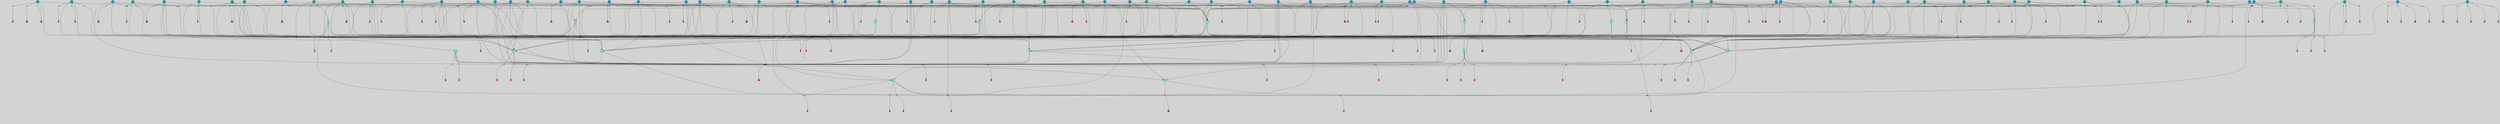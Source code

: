 // File exported with GEGELATI v1.3.1
// On the 2024-04-08 16:56:09
// With the File::TPGGraphDotExporter
digraph{
	graph[pad = "0.212, 0.055" bgcolor = lightgray]
	node[shape=circle style = filled label = ""]
		T3 [fillcolor="#66ddff"]
		T7 [fillcolor="#66ddff"]
		T9 [fillcolor="#66ddff"]
		T11 [fillcolor="#66ddff"]
		T24 [fillcolor="#66ddff"]
		T27 [fillcolor="#66ddff"]
		T82 [fillcolor="#66ddff"]
		T90 [fillcolor="#1199bb"]
		T111 [fillcolor="#66ddff"]
		T129 [fillcolor="#66ddff"]
		T194 [fillcolor="#66ddff"]
		T319 [fillcolor="#66ddff"]
		T345 [fillcolor="#66ddff"]
		T350 [fillcolor="#66ddff"]
		T413 [fillcolor="#1199bb"]
		T414 [fillcolor="#66ddff"]
		T418 [fillcolor="#1199bb"]
		T421 [fillcolor="#1199bb"]
		T425 [fillcolor="#1199bb"]
		T431 [fillcolor="#1199bb"]
		T451 [fillcolor="#1199bb"]
		T459 [fillcolor="#66ddff"]
		T472 [fillcolor="#66ddff"]
		T473 [fillcolor="#1199bb"]
		T480 [fillcolor="#1199bb"]
		T483 [fillcolor="#1199bb"]
		T490 [fillcolor="#1199bb"]
		T496 [fillcolor="#1199bb"]
		T321 [fillcolor="#1199bb"]
		T500 [fillcolor="#1199bb"]
		T513 [fillcolor="#1199bb"]
		T523 [fillcolor="#66ddff"]
		T535 [fillcolor="#1199bb"]
		T539 [fillcolor="#1199bb"]
		T541 [fillcolor="#1199bb"]
		T547 [fillcolor="#1199bb"]
		T556 [fillcolor="#1199bb"]
		T557 [fillcolor="#1199bb"]
		T562 [fillcolor="#1199bb"]
		T563 [fillcolor="#1199bb"]
		T564 [fillcolor="#1199bb"]
		T568 [fillcolor="#1199bb"]
		T569 [fillcolor="#1199bb"]
		T570 [fillcolor="#1199bb"]
		T571 [fillcolor="#1199bb"]
		T573 [fillcolor="#1199bb"]
		T576 [fillcolor="#1199bb"]
		T577 [fillcolor="#1199bb"]
		T583 [fillcolor="#1199bb"]
		T585 [fillcolor="#1199bb"]
		T588 [fillcolor="#1199bb"]
		T591 [fillcolor="#1199bb"]
		T592 [fillcolor="#1199bb"]
		T594 [fillcolor="#1199bb"]
		T554 [fillcolor="#1199bb"]
		T597 [fillcolor="#1199bb"]
		T598 [fillcolor="#1199bb"]
		T599 [fillcolor="#1199bb"]
		T600 [fillcolor="#1199bb"]
		T601 [fillcolor="#1199bb"]
		T602 [fillcolor="#1199bb"]
		T603 [fillcolor="#1199bb"]
		T604 [fillcolor="#1199bb"]
		T606 [fillcolor="#1199bb"]
		T607 [fillcolor="#1199bb"]
		T610 [fillcolor="#1199bb"]
		T611 [fillcolor="#1199bb"]
		T613 [fillcolor="#66ddff"]
		T614 [fillcolor="#1199bb"]
		T615 [fillcolor="#1199bb"]
		T616 [fillcolor="#1199bb"]
		T617 [fillcolor="#1199bb"]
		T618 [fillcolor="#1199bb"]
		T620 [fillcolor="#1199bb"]
		T621 [fillcolor="#1199bb"]
		T623 [fillcolor="#1199bb"]
		T624 [fillcolor="#1199bb"]
		T627 [fillcolor="#1199bb"]
		T628 [fillcolor="#1199bb"]
		T629 [fillcolor="#1199bb"]
		T630 [fillcolor="#1199bb"]
		T631 [fillcolor="#1199bb"]
		T632 [fillcolor="#1199bb"]
		T633 [fillcolor="#1199bb"]
		T634 [fillcolor="#1199bb"]
		T635 [fillcolor="#1199bb"]
		T348 [fillcolor="#1199bb"]
		T636 [fillcolor="#1199bb"]
		T637 [fillcolor="#1199bb"]
		T638 [fillcolor="#1199bb"]
		T639 [fillcolor="#1199bb"]
		T163 [fillcolor="#1199bb"]
		T640 [fillcolor="#1199bb"]
		T641 [fillcolor="#1199bb"]
		T642 [fillcolor="#1199bb"]
		T643 [fillcolor="#1199bb"]
		P7077 [fillcolor="#cccccc" shape=point] //6|
		I7077 [shape=box style=invis label="6|1&2|6#1|7&#92;n10|7&2|0#1|5&#92;n9|4&0|1#2|2&#92;n8|6&0|0#1|0&#92;n"]
		P7077 -> I7077[style=invis]
		A5273 [fillcolor="#ff3366" shape=box margin=0.03 width=0 height=0 label="3"]
		T3 -> P7077 -> A5273
		P7078 [fillcolor="#cccccc" shape=point] //3|
		I7078 [shape=box style=invis label="7|6&2|4#0|2&#92;n10|3&2|7#1|4&#92;n11|6&0|4#0|1&#92;n7|1&0|0#2|6&#92;n7|6&0|3#2|6&#92;n4|0&2|6#0|1&#92;n4|4&2|5#0|2&#92;n4|6&0|4#2|7&#92;n10|0&2|3#1|5&#92;n2|6&0|5#0|2&#92;n1|0&2|3#0|7&#92;n1|6&2|0#0|5&#92;n6|2&0|1#0|7&#92;n9|2&0|3#2|7&#92;n5|3&0|6#0|6&#92;n1|7&2|5#2|3&#92;n8|1&2|7#0|6&#92;n1|0&2|5#2|1&#92;n7|1&2|2#2|5&#92;n7|4&2|6#0|3&#92;n"]
		P7078 -> I7078[style=invis]
		A5274 [fillcolor="#ff3366" shape=box margin=0.03 width=0 height=0 label="4"]
		T3 -> P7078 -> A5274
		P7079 [fillcolor="#cccccc" shape=point] //-3|
		I7079 [shape=box style=invis label="1|6&2|7#0|7&#92;n10|2&0|7#1|3&#92;n9|6&2|7#2|2&#92;n5|3&0|7#0|7&#92;n1|6&2|3#0|0&#92;n2|3&2|3#2|2&#92;n5|1&2|6#0|6&#92;n"]
		P7079 -> I7079[style=invis]
		A5275 [fillcolor="#ff3366" shape=box margin=0.03 width=0 height=0 label="7"]
		T7 -> P7079 -> A5275
		P7080 [fillcolor="#cccccc" shape=point] //5|
		I7080 [shape=box style=invis label="0|5&2|3#0|1&#92;n0|6&2|1#2|4&#92;n6|2&2|6#0|7&#92;n7|4&0|3#0|1&#92;n5|4&0|7#1|6&#92;n9|1&0|5#2|2&#92;n6|3&2|3#1|7&#92;n11|7&2|4#1|6&#92;n2|5&0|1#0|0&#92;n4|7&0|0#0|2&#92;n6|2&0|6#0|0&#92;n2|1&2|6#2|4&#92;n10|0&2|0#1|0&#92;n6|6&2|4#0|6&#92;n"]
		P7080 -> I7080[style=invis]
		A5276 [fillcolor="#ff3366" shape=box margin=0.03 width=0 height=0 label="8"]
		T7 -> P7080 -> A5276
		P7081 [fillcolor="#cccccc" shape=point] //-6|
		I7081 [shape=box style=invis label="11|1&0|7#2|0&#92;n10|4&0|1#1|0&#92;n4|3&2|4#2|1&#92;n0|5&2|0#0|0&#92;n6|1&0|0#0|3&#92;n8|2&2|0#0|4&#92;n11|4&2|0#1|6&#92;n7|0&2|6#2|3&#92;n5|3&2|6#2|0&#92;n2|0&2|0#0|4&#92;n"]
		P7081 -> I7081[style=invis]
		A5277 [fillcolor="#ff3366" shape=box margin=0.03 width=0 height=0 label="9"]
		T9 -> P7081 -> A5277
		P7082 [fillcolor="#cccccc" shape=point] //2|
		I7082 [shape=box style=invis label="6|3&2|7#1|4&#92;n8|6&0|0#2|5&#92;n2|1&0|2#0|3&#92;n8|7&0|6#0|4&#92;n2|1&2|0#0|1&#92;n0|0&2|2#2|3&#92;n6|6&0|7#2|1&#92;n6|1&0|7#2|6&#92;n5|4&2|7#0|4&#92;n0|3&0|4#2|0&#92;n11|0&2|0#2|5&#92;n4|5&2|5#2|4&#92;n5|7&0|6#0|4&#92;n9|7&2|5#0|3&#92;n5|4&2|1#0|3&#92;n5|3&0|1#1|7&#92;n0|4&0|3#2|5&#92;n"]
		P7082 -> I7082[style=invis]
		A5278 [fillcolor="#ff3366" shape=box margin=0.03 width=0 height=0 label="10"]
		T9 -> P7082 -> A5278
		P7083 [fillcolor="#cccccc" shape=point] //6|
		I7083 [shape=box style=invis label="3|0&2|7#2|2&#92;n3|2&0|4#2|5&#92;n5|1&0|2#1|0&#92;n8|7&0|1#2|0&#92;n8|5&0|3#0|6&#92;n0|2&0|2#2|3&#92;n1|5&2|5#0|5&#92;n5|6&0|6#0|7&#92;n6|7&0|0#2|6&#92;n1|2&2|3#0|0&#92;n7|7&2|3#0|4&#92;n0|7&2|7#0|6&#92;n1|0&2|2#2|7&#92;n4|4&0|1#0|0&#92;n"]
		P7083 -> I7083[style=invis]
		A5279 [fillcolor="#ff3366" shape=box margin=0.03 width=0 height=0 label="11"]
		T11 -> P7083 -> A5279
		P7084 [fillcolor="#cccccc" shape=point] //-4|
		I7084 [shape=box style=invis label="4|1&0|4#2|6&#92;n1|2&2|2#2|0&#92;n1|2&2|0#0|6&#92;n8|4&2|3#2|5&#92;n5|5&2|1#1|0&#92;n"]
		P7084 -> I7084[style=invis]
		A5280 [fillcolor="#ff3366" shape=box margin=0.03 width=0 height=0 label="12"]
		T11 -> P7084 -> A5280
		P7085 [fillcolor="#cccccc" shape=point] //1|
		I7085 [shape=box style=invis label="5|1&0|6#2|7&#92;n2|4&0|4#2|2&#92;n0|6&0|5#0|4&#92;n10|6&2|5#1|6&#92;n9|3&0|1#1|7&#92;n10|3&2|2#1|0&#92;n5|0&0|0#2|1&#92;n11|3&2|3#1|5&#92;n10|3&0|1#1|0&#92;n2|4&0|1#0|1&#92;n0|2&0|3#2|4&#92;n9|2&2|1#2|5&#92;n11|7&2|6#2|6&#92;n"]
		P7085 -> I7085[style=invis]
		T24 -> P7085 -> T7
		P7086 [fillcolor="#cccccc" shape=point] //5|
		I7086 [shape=box style=invis label="3|0&2|0#0|1&#92;n3|0&0|7#0|1&#92;n5|3&0|2#2|6&#92;n4|4&2|4#2|6&#92;n11|2&0|7#1|6&#92;n2|7&2|2#2|5&#92;n9|3&2|6#2|7&#92;n7|7&0|0#0|4&#92;n6|1&2|4#2|3&#92;n5|4&2|0#1|6&#92;n1|3&0|7#0|4&#92;n"]
		P7086 -> I7086[style=invis]
		A5281 [fillcolor="#ff3366" shape=box margin=0.03 width=0 height=0 label="7"]
		T24 -> P7086 -> A5281
		P7087 [fillcolor="#cccccc" shape=point] //-2|
		I7087 [shape=box style=invis label="4|1&0|4#0|3&#92;n4|2&0|5#2|0&#92;n5|5&2|6#0|5&#92;n1|4&0|1#0|2&#92;n6|3&2|7#1|5&#92;n0|4&2|0#0|3&#92;n8|5&2|5#1|2&#92;n10|7&2|7#1|1&#92;n3|4&0|0#2|1&#92;n3|6&2|5#2|5&#92;n8|3&0|1#0|7&#92;n10|0&2|7#1|3&#92;n4|1&2|4#0|1&#92;n9|3&2|0#0|4&#92;n3|6&2|0#0|4&#92;n1|2&0|6#2|1&#92;n4|0&2|1#2|2&#92;n"]
		P7087 -> I7087[style=invis]
		A5282 [fillcolor="#ff3366" shape=box margin=0.03 width=0 height=0 label="14"]
		T24 -> P7087 -> A5282
		P7088 [fillcolor="#cccccc" shape=point] //2|
		I7088 [shape=box style=invis label="9|1&2|3#0|1&#92;n5|2&2|0#2|4&#92;n3|6&2|5#2|7&#92;n7|0&2|5#0|4&#92;n1|2&0|3#0|5&#92;n7|3&2|7#0|0&#92;n"]
		P7088 -> I7088[style=invis]
		A5283 [fillcolor="#ff3366" shape=box margin=0.03 width=0 height=0 label="2"]
		T27 -> P7088 -> A5283
		P7089 [fillcolor="#cccccc" shape=point] //-6|
		I7089 [shape=box style=invis label="7|5&0|4#0|4&#92;n11|0&2|5#2|1&#92;n"]
		P7089 -> I7089[style=invis]
		A5284 [fillcolor="#ff3366" shape=box margin=0.03 width=0 height=0 label="3"]
		T27 -> P7089 -> A5284
		T27 -> P7078
		P7090 [fillcolor="#cccccc" shape=point] //0|
		I7090 [shape=box style=invis label="2|5&0|1#0|6&#92;n6|1&2|2#2|7&#92;n8|0&0|3#1|4&#92;n4|3&2|5#2|4&#92;n8|1&2|4#0|0&#92;n6|6&0|1#2|6&#92;n11|7&2|4#2|5&#92;n6|2&2|4#0|2&#92;n8|5&2|4#2|4&#92;n2|1&2|1#2|2&#92;n2|7&2|5#2|6&#92;n9|7&0|5#0|4&#92;n1|2&0|5#2|6&#92;n4|2&2|3#2|7&#92;n3|3&2|1#0|2&#92;n"]
		P7090 -> I7090[style=invis]
		A5285 [fillcolor="#ff3366" shape=box margin=0.03 width=0 height=0 label="5"]
		T27 -> P7090 -> A5285
		P7091 [fillcolor="#cccccc" shape=point] //0|
		I7091 [shape=box style=invis label="4|0&0|3#2|7&#92;n10|2&0|3#1|7&#92;n3|5&0|2#0|3&#92;n4|5&0|0#2|1&#92;n10|7&2|0#1|2&#92;n5|3&2|3#1|6&#92;n9|5&2|0#0|4&#92;n5|4&2|7#0|2&#92;n10|3&2|7#1|4&#92;n7|2&0|1#2|6&#92;n8|6&0|5#0|5&#92;n8|7&2|3#0|5&#92;n2|6&2|4#0|0&#92;n"]
		P7091 -> I7091[style=invis]
		A5286 [fillcolor="#ff3366" shape=box margin=0.03 width=0 height=0 label="5"]
		T27 -> P7091 -> A5286
		P7092 [fillcolor="#cccccc" shape=point] //6|
		I7092 [shape=box style=invis label="7|0&2|5#1|2&#92;n10|6&2|1#1|3&#92;n7|5&0|2#0|7&#92;n10|7&0|1#1|5&#92;n4|6&2|5#0|5&#92;n4|4&0|7#2|7&#92;n"]
		P7092 -> I7092[style=invis]
		A5287 [fillcolor="#ff3366" shape=box margin=0.03 width=0 height=0 label="7"]
		T82 -> P7092 -> A5287
		P7093 [fillcolor="#cccccc" shape=point] //6|
		I7093 [shape=box style=invis label="0|5&2|3#0|1&#92;n0|6&2|1#2|4&#92;n9|1&0|5#2|2&#92;n7|4&0|3#0|1&#92;n5|4&0|7#1|6&#92;n2|5&0|1#0|0&#92;n6|3&2|3#1|7&#92;n11|7&2|4#1|6&#92;n6|2&2|6#0|1&#92;n4|7&0|0#0|2&#92;n6|2&0|6#0|0&#92;n9|1&2|6#2|4&#92;n10|0&2|0#1|0&#92;n6|6&2|4#0|6&#92;n"]
		P7093 -> I7093[style=invis]
		A5288 [fillcolor="#ff3366" shape=box margin=0.03 width=0 height=0 label="8"]
		T82 -> P7093 -> A5288
		T82 -> P7081
		P7094 [fillcolor="#cccccc" shape=point] //-2|
		I7094 [shape=box style=invis label="8|4&2|1#2|5&#92;n4|1&0|7#2|1&#92;n5|7&2|3#2|2&#92;n10|4&2|5#1|7&#92;n10|0&2|6#1|3&#92;n4|5&2|7#0|6&#92;n9|5&2|4#0|4&#92;n2|4&0|5#0|7&#92;n11|1&2|4#2|6&#92;n5|6&0|7#1|2&#92;n2|7&2|7#2|6&#92;n5|2&0|5#1|5&#92;n3|0&0|6#0|2&#92;n4|0&0|4#2|4&#92;n4|4&2|6#0|7&#92;n10|6&2|0#1|4&#92;n9|7&0|3#1|4&#92;n1|4&2|6#0|3&#92;n11|5&2|6#0|3&#92;n0|3&0|5#0|1&#92;n"]
		P7094 -> I7094[style=invis]
		A5289 [fillcolor="#ff3366" shape=box margin=0.03 width=0 height=0 label="13"]
		T90 -> P7094 -> A5289
		P7095 [fillcolor="#cccccc" shape=point] //4|
		I7095 [shape=box style=invis label="7|1&2|6#1|3&#92;n10|1&0|3#1|6&#92;n8|5&2|3#2|1&#92;n11|5&0|0#2|6&#92;n4|1&0|6#0|0&#92;n11|1&0|2#0|3&#92;n2|0&2|1#0|7&#92;n"]
		P7095 -> I7095[style=invis]
		A5290 [fillcolor="#ff3366" shape=box margin=0.03 width=0 height=0 label="2"]
		T90 -> P7095 -> A5290
		P7096 [fillcolor="#cccccc" shape=point] //7|
		I7096 [shape=box style=invis label="10|3&0|1#1|4&#92;n4|6&0|0#0|2&#92;n4|5&0|6#0|0&#92;n4|3&0|6#2|1&#92;n7|0&0|3#1|2&#92;n4|7&0|6#0|5&#92;n7|6&0|7#0|6&#92;n6|6&0|0#0|3&#92;n11|1&0|4#2|5&#92;n10|2&0|3#1|2&#92;n"]
		P7096 -> I7096[style=invis]
		A5291 [fillcolor="#ff3366" shape=box margin=0.03 width=0 height=0 label="4"]
		T90 -> P7096 -> A5291
		P7097 [fillcolor="#cccccc" shape=point] //-3|
		I7097 [shape=box style=invis label="8|1&2|3#0|5&#92;n0|6&0|5#0|5&#92;n3|7&2|1#0|6&#92;n3|5&0|1#0|0&#92;n9|5&2|0#0|4&#92;n3|5&0|2#0|3&#92;n10|6&2|4#1|0&#92;n9|4&2|7#2|6&#92;n1|7&2|5#2|2&#92;n"]
		P7097 -> I7097[style=invis]
		A5292 [fillcolor="#ff3366" shape=box margin=0.03 width=0 height=0 label="5"]
		T90 -> P7097 -> A5292
		P7098 [fillcolor="#cccccc" shape=point] //-7|
		I7098 [shape=box style=invis label="3|0&2|0#0|1&#92;n1|1&0|2#0|4&#92;n11|2&0|7#1|6&#92;n9|7&0|0#0|4&#92;n3|0&0|7#0|1&#92;n9|3&2|6#2|7&#92;n5|3&0|2#2|6&#92;n6|1&2|4#2|3&#92;n5|4&2|0#1|6&#92;n1|3&0|7#0|7&#92;n"]
		P7098 -> I7098[style=invis]
		A5293 [fillcolor="#ff3366" shape=box margin=0.03 width=0 height=0 label="7"]
		T90 -> P7098 -> A5293
		P7099 [fillcolor="#cccccc" shape=point] //-5|
		I7099 [shape=box style=invis label="0|0&2|3#0|2&#92;n10|5&0|6#1|3&#92;n7|3&0|6#2|3&#92;n3|4&0|6#0|6&#92;n10|5&0|2#1|1&#92;n5|0&0|1#0|3&#92;n6|6&2|5#1|5&#92;n7|4&0|2#1|7&#92;n5|7&0|1#2|5&#92;n1|5&0|0#0|3&#92;n7|5&2|1#2|6&#92;n9|0&0|2#0|0&#92;n4|0&2|4#0|0&#92;n4|6&0|0#2|3&#92;n3|1&0|6#2|5&#92;n7|7&2|1#2|3&#92;n9|4&2|2#0|6&#92;n"]
		P7099 -> I7099[style=invis]
		T111 -> P7099 -> T9
		P7100 [fillcolor="#cccccc" shape=point] //7|
		I7100 [shape=box style=invis label="7|4&2|1#2|0&#92;n4|1&2|4#2|3&#92;n5|0&2|0#2|2&#92;n6|1&2|4#2|6&#92;n"]
		P7100 -> I7100[style=invis]
		A5294 [fillcolor="#ff3366" shape=box margin=0.03 width=0 height=0 label="9"]
		T111 -> P7100 -> A5294
		P7101 [fillcolor="#cccccc" shape=point] //2|
		I7101 [shape=box style=invis label="3|0&2|0#0|1&#92;n11|2&0|7#1|6&#92;n8|7&2|4#0|5&#92;n5|3&0|2#2|6&#92;n4|4&2|4#2|6&#92;n3|0&0|7#0|1&#92;n2|7&2|2#2|5&#92;n9|3&2|6#2|7&#92;n7|7&0|0#0|4&#92;n6|1&2|4#1|3&#92;n5|4&2|0#1|6&#92;n1|3&0|7#0|4&#92;n"]
		P7101 -> I7101[style=invis]
		A5295 [fillcolor="#ff3366" shape=box margin=0.03 width=0 height=0 label="7"]
		T111 -> P7101 -> A5295
		T111 -> P7081
		P7102 [fillcolor="#cccccc" shape=point] //8|
		I7102 [shape=box style=invis label="9|0&0|1#2|0&#92;n10|1&2|5#1|4&#92;n8|2&2|6#0|4&#92;n2|4&2|5#2|3&#92;n4|2&2|2#0|2&#92;n7|5&0|2#0|0&#92;n8|2&2|1#1|3&#92;n8|7&0|7#2|1&#92;n1|1&0|0#0|7&#92;n5|6&2|5#1|0&#92;n6|6&2|5#0|0&#92;n11|4&0|3#2|6&#92;n4|2&2|4#0|7&#92;n5|6&0|1#2|0&#92;n11|3&0|2#0|7&#92;n"]
		P7102 -> I7102[style=invis]
		A5296 [fillcolor="#ff3366" shape=box margin=0.03 width=0 height=0 label="6"]
		T129 -> P7102 -> A5296
		T129 -> P7086
		P7103 [fillcolor="#cccccc" shape=point] //10|
		I7103 [shape=box style=invis label="4|5&2|7#2|1&#92;n1|7&2|3#0|6&#92;n3|5&2|2#0|3&#92;n10|3&0|7#1|4&#92;n7|1&0|4#2|6&#92;n10|2&0|3#1|7&#92;n9|5&2|0#0|4&#92;n4|0&0|3#2|7&#92;n11|4&2|6#1|2&#92;n5|4&2|7#0|2&#92;n2|6&2|4#0|0&#92;n6|5&0|7#2|1&#92;n5|3&2|3#1|6&#92;n10|7&2|0#1|2&#92;n"]
		P7103 -> I7103[style=invis]
		A5297 [fillcolor="#ff3366" shape=box margin=0.03 width=0 height=0 label="5"]
		T129 -> P7103 -> A5297
		P7104 [fillcolor="#cccccc" shape=point] //5|
		I7104 [shape=box style=invis label="9|4&2|3#1|3&#92;n0|4&2|4#0|5&#92;n6|1&2|6#2|5&#92;n4|0&0|5#2|0&#92;n"]
		P7104 -> I7104[style=invis]
		A5298 [fillcolor="#ff3366" shape=box margin=0.03 width=0 height=0 label="7"]
		T129 -> P7104 -> A5298
		P7105 [fillcolor="#cccccc" shape=point] //6|
		I7105 [shape=box style=invis label="9|4&2|7#0|6&#92;n8|4&0|1#1|0&#92;n1|3&0|0#2|1&#92;n2|4&0|6#2|2&#92;n5|1&2|5#0|7&#92;n3|0&0|3#2|6&#92;n2|2&2|6#0|2&#92;n8|4&0|4#2|2&#92;n5|1&2|4#0|3&#92;n9|4&0|6#0|6&#92;n5|0&2|2#1|5&#92;n11|7&0|0#1|1&#92;n0|4&0|3#0|3&#92;n7|7&2|4#2|5&#92;n1|5&0|1#2|1&#92;n"]
		P7105 -> I7105[style=invis]
		A5299 [fillcolor="#ff3366" shape=box margin=0.03 width=0 height=0 label="1"]
		T129 -> P7105 -> A5299
		P7106 [fillcolor="#cccccc" shape=point] //5|
		I7106 [shape=box style=invis label="3|0&2|0#2|1&#92;n3|0&0|7#0|1&#92;n5|3&0|2#2|6&#92;n4|4&2|4#2|6&#92;n5|4&2|0#1|6&#92;n2|7&2|2#2|5&#92;n1|3&0|7#0|4&#92;n11|6&2|2#0|7&#92;n7|7&0|0#0|4&#92;n6|1&2|4#2|3&#92;n11|0&0|7#1|6&#92;n9|3&2|6#2|7&#92;n"]
		P7106 -> I7106[style=invis]
		A5300 [fillcolor="#ff3366" shape=box margin=0.03 width=0 height=0 label="7"]
		T194 -> P7106 -> A5300
		P7107 [fillcolor="#cccccc" shape=point] //4|
		I7107 [shape=box style=invis label="7|1&0|6#0|1&#92;n6|7&2|7#1|7&#92;n10|1&2|1#1|1&#92;n9|6&2|2#1|4&#92;n4|7&0|4#2|2&#92;n9|6&0|5#1|1&#92;n10|0&2|6#1|6&#92;n5|1&0|1#2|3&#92;n10|1&0|5#1|0&#92;n3|4&2|3#0|0&#92;n8|2&0|5#2|4&#92;n1|6&2|0#0|0&#92;n2|3&0|1#2|6&#92;n5|2&2|2#1|6&#92;n2|2&0|1#2|1&#92;n3|1&2|7#0|3&#92;n6|7&2|3#0|4&#92;n"]
		P7107 -> I7107[style=invis]
		A5301 [fillcolor="#ff3366" shape=box margin=0.03 width=0 height=0 label="10"]
		T194 -> P7107 -> A5301
		P7108 [fillcolor="#cccccc" shape=point] //-4|
		I7108 [shape=box style=invis label="0|4&0|0#2|7&#92;n8|5&2|4#2|4&#92;n4|3&2|5#2|4&#92;n11|7&2|2#2|5&#92;n6|5&2|2#2|7&#92;n3|2&0|7#0|7&#92;n3|3&2|1#0|3&#92;n2|6&0|3#2|5&#92;n0|1&2|6#2|2&#92;n8|2&0|0#1|6&#92;n0|7&0|5#0|4&#92;n9|5&0|3#2|7&#92;n2|7&2|5#2|6&#92;n9|0&2|0#0|1&#92;n1|2&2|4#0|2&#92;n"]
		P7108 -> I7108[style=invis]
		T194 -> P7108 -> T27
		P7109 [fillcolor="#cccccc" shape=point] //7|
		I7109 [shape=box style=invis label="7|4&2|7#0|4&#92;n4|6&0|1#2|5&#92;n2|1&2|3#0|0&#92;n4|3&2|0#0|1&#92;n0|0&2|7#2|7&#92;n7|7&0|5#2|3&#92;n5|0&2|1#2|2&#92;n10|0&0|4#1|2&#92;n4|4&0|7#0|0&#92;n6|7&0|2#0|1&#92;n1|4&2|5#0|4&#92;n"]
		P7109 -> I7109[style=invis]
		A5302 [fillcolor="#ff3366" shape=box margin=0.03 width=0 height=0 label="0"]
		T194 -> P7109 -> A5302
		P7110 [fillcolor="#cccccc" shape=point] //9|
		I7110 [shape=box style=invis label="11|0&2|0#1|1&#92;n3|6&0|6#0|0&#92;n1|4&0|0#2|4&#92;n7|5&2|2#1|3&#92;n11|7&2|6#1|7&#92;n5|2&0|6#1|5&#92;n9|5&0|6#0|3&#92;n2|2&2|7#0|5&#92;n9|3&2|2#2|0&#92;n11|0&2|7#0|1&#92;n1|1&2|0#0|1&#92;n6|6&0|6#1|2&#92;n9|7&0|1#0|3&#92;n2|0&2|4#2|5&#92;n2|4&2|2#0|0&#92;n6|1&2|1#1|7&#92;n10|7&2|5#1|6&#92;n11|5&2|7#2|4&#92;n"]
		P7110 -> I7110[style=invis]
		A5303 [fillcolor="#ff3366" shape=box margin=0.03 width=0 height=0 label="1"]
		T319 -> P7110 -> A5303
		T319 -> P7104
		P7111 [fillcolor="#cccccc" shape=point] //9|
		I7111 [shape=box style=invis label="9|6&2|0#1|3&#92;n7|1&0|3#0|4&#92;n9|6&2|0#0|1&#92;n1|5&0|0#0|5&#92;n8|6&2|4#0|0&#92;n7|4&2|4#0|7&#92;n6|0&2|4#2|0&#92;n7|7&2|4#2|2&#92;n"]
		P7111 -> I7111[style=invis]
		A5304 [fillcolor="#ff3366" shape=box margin=0.03 width=0 height=0 label="5"]
		T319 -> P7111 -> A5304
		T319 -> P7108
		P7112 [fillcolor="#cccccc" shape=point] //-4|
		I7112 [shape=box style=invis label="11|3&0|7#1|7&#92;n11|7&0|7#2|7&#92;n5|3&0|3#2|0&#92;n0|1&2|2#0|4&#92;n0|0&0|4#2|5&#92;n6|3&2|1#2|3&#92;n11|7&0|0#0|4&#92;n0|0&0|0#0|2&#92;n1|1&0|4#0|3&#92;n6|5&2|7#1|2&#92;n6|6&0|3#2|7&#92;n6|2&0|4#0|0&#92;n5|5&2|6#0|5&#92;n"]
		P7112 -> I7112[style=invis]
		A5305 [fillcolor="#ff3366" shape=box margin=0.03 width=0 height=0 label="8"]
		T319 -> P7112 -> A5305
		T345 -> P7080
		P7113 [fillcolor="#cccccc" shape=point] //10|
		I7113 [shape=box style=invis label="8|6&0|0#1|2&#92;n4|3&0|3#0|3&#92;n10|7&2|0#1|5&#92;n7|0&2|6#2|2&#92;n9|2&0|4#0|7&#92;n2|7&2|1#0|4&#92;n"]
		P7113 -> I7113[style=invis]
		A5306 [fillcolor="#ff3366" shape=box margin=0.03 width=0 height=0 label="3"]
		T345 -> P7113 -> A5306
		P7114 [fillcolor="#cccccc" shape=point] //4|
		I7114 [shape=box style=invis label="11|1&0|7#2|0&#92;n0|7&2|2#2|0&#92;n4|3&2|4#2|1&#92;n0|5&2|0#0|6&#92;n6|1&0|0#0|3&#92;n8|2&2|0#0|4&#92;n7|0&2|6#2|3&#92;n10|4&0|1#1|0&#92;n5|3&2|6#2|0&#92;n2|0&2|0#0|4&#92;n"]
		P7114 -> I7114[style=invis]
		T345 -> P7114 -> T27
		P7115 [fillcolor="#cccccc" shape=point] //-9|
		I7115 [shape=box style=invis label="2|0&2|0#2|1&#92;n4|4&2|4#2|6&#92;n9|1&0|3#1|7&#92;n5|3&0|2#2|6&#92;n2|7&2|2#2|5&#92;n5|4&2|0#1|6&#92;n3|0&0|7#0|1&#92;n1|3&0|7#0|4&#92;n11|6&2|2#0|7&#92;n7|7&0|0#0|4&#92;n11|0&0|7#1|6&#92;n9|3&2|6#2|7&#92;n"]
		P7115 -> I7115[style=invis]
		A5307 [fillcolor="#ff3366" shape=box margin=0.03 width=0 height=0 label="7"]
		T345 -> P7115 -> A5307
		P7116 [fillcolor="#cccccc" shape=point] //-8|
		I7116 [shape=box style=invis label="0|5&2|3#0|1&#92;n0|6&2|1#2|4&#92;n4|7&0|0#0|2&#92;n7|4&0|3#2|1&#92;n10|2&0|7#1|4&#92;n5|4&0|7#1|6&#92;n6|3&2|3#1|7&#92;n11|7&2|4#1|6&#92;n2|5&0|1#0|0&#92;n6|2&2|6#0|7&#92;n6|2&0|6#0|0&#92;n2|1&2|6#2|4&#92;n10|0&2|0#1|0&#92;n6|6&2|4#0|6&#92;n"]
		P7116 -> I7116[style=invis]
		A5308 [fillcolor="#ff3366" shape=box margin=0.03 width=0 height=0 label="8"]
		T345 -> P7116 -> A5308
		T350 -> P7108
		T350 -> P7109
		P7117 [fillcolor="#cccccc" shape=point] //3|
		I7117 [shape=box style=invis label="5|4&2|7#0|1&#92;n0|6&0|6#2|2&#92;n9|5&2|2#2|0&#92;n3|6&2|7#0|2&#92;n3|5&0|0#0|6&#92;n2|6&0|6#2|2&#92;n2|6&2|2#0|0&#92;n5|1&0|4#0|5&#92;n2|6&0|5#2|5&#92;n1|0&0|7#2|2&#92;n4|7&0|6#2|4&#92;n7|3&0|6#2|5&#92;n1|1&0|1#0|3&#92;n"]
		P7117 -> I7117[style=invis]
		A5309 [fillcolor="#ff3366" shape=box margin=0.03 width=0 height=0 label="1"]
		T350 -> P7117 -> A5309
		P7118 [fillcolor="#cccccc" shape=point] //-2|
		I7118 [shape=box style=invis label="2|0&2|3#2|5&#92;n10|3&2|7#1|4&#92;n8|1&2|7#0|6&#92;n7|6&0|3#2|6&#92;n4|0&2|6#0|1&#92;n4|4&2|5#0|2&#92;n4|6&0|2#2|7&#92;n7|6&2|4#0|2&#92;n11|7&2|7#0|3&#92;n6|6&0|3#0|6&#92;n1|6&2|0#0|5&#92;n11|6&0|4#0|1&#92;n2|6&0|5#0|2&#92;n6|2&0|1#0|7&#92;n9|2&0|3#2|7&#92;n5|3&0|6#0|6&#92;n7|1&2|2#2|5&#92;n1|0&2|3#0|7&#92;n1|0&2|5#0|1&#92;n3|4&2|6#0|3&#92;n"]
		P7118 -> I7118[style=invis]
		A5310 [fillcolor="#ff3366" shape=box margin=0.03 width=0 height=0 label="4"]
		T350 -> P7118 -> A5310
		T350 -> P7109
		P7119 [fillcolor="#cccccc" shape=point] //-4|
		I7119 [shape=box style=invis label="1|5&2|1#2|4&#92;n3|0&2|3#2|6&#92;n0|3&0|0#0|1&#92;n8|6&2|5#1|5&#92;n9|7&2|5#2|0&#92;n4|1&0|7#2|2&#92;n4|2&0|3#0|0&#92;n"]
		P7119 -> I7119[style=invis]
		A5311 [fillcolor="#ff3366" shape=box margin=0.03 width=0 height=0 label="2"]
		T413 -> P7119 -> A5311
		T413 -> P7093
		P7120 [fillcolor="#cccccc" shape=point] //-4|
		I7120 [shape=box style=invis label="7|5&2|2#0|7&#92;n9|6&2|3#0|3&#92;n10|6&2|1#1|0&#92;n8|0&0|5#1|3&#92;n7|5&0|5#1|5&#92;n5|1&2|5#2|1&#92;n"]
		P7120 -> I7120[style=invis]
		A5312 [fillcolor="#ff3366" shape=box margin=0.03 width=0 height=0 label="7"]
		T413 -> P7120 -> A5312
		T413 -> P7107
		P7121 [fillcolor="#cccccc" shape=point] //-5|
		I7121 [shape=box style=invis label="7|7&2|4#0|6&#92;n8|5&2|1#0|3&#92;n0|0&0|0#2|7&#92;n2|2&0|5#2|4&#92;n1|0&2|5#0|2&#92;n11|1&2|3#0|5&#92;n2|7&2|0#2|3&#92;n9|4&2|7#1|2&#92;n5|5&0|7#0|5&#92;n"]
		P7121 -> I7121[style=invis]
		T413 -> P7121 -> T319
		P7122 [fillcolor="#cccccc" shape=point] //-1|
		I7122 [shape=box style=invis label="2|7&0|4#0|4&#92;n8|3&2|7#1|4&#92;n1|0&0|3#0|3&#92;n11|6&0|1#1|4&#92;n6|1&2|5#0|0&#92;n0|0&2|0#0|6&#92;n1|3&2|1#0|4&#92;n"]
		P7122 -> I7122[style=invis]
		A5313 [fillcolor="#ff3366" shape=box margin=0.03 width=0 height=0 label="2"]
		T414 -> P7122 -> A5313
		P7123 [fillcolor="#cccccc" shape=point] //-3|
		I7123 [shape=box style=invis label="11|7&2|3#2|0&#92;n5|5&2|7#2|7&#92;n8|6&2|7#1|2&#92;n1|7&0|3#0|6&#92;n4|0&2|1#2|2&#92;n10|1&0|5#1|6&#92;n5|3&0|3#2|6&#92;n9|0&0|2#0|0&#92;n3|2&0|1#2|6&#92;n0|1&2|4#0|0&#92;n"]
		P7123 -> I7123[style=invis]
		A5314 [fillcolor="#ff3366" shape=box margin=0.03 width=0 height=0 label="6"]
		T414 -> P7123 -> A5314
		P7124 [fillcolor="#cccccc" shape=point] //-1|
		I7124 [shape=box style=invis label="4|2&0|6#0|1&#92;n6|3&0|0#2|0&#92;n9|4&0|6#0|5&#92;n10|2&0|2#1|0&#92;n1|0&0|0#0|5&#92;n8|0&2|1#1|1&#92;n2|7&2|2#0|5&#92;n5|5&0|6#1|1&#92;n"]
		P7124 -> I7124[style=invis]
		A5315 [fillcolor="#ff3366" shape=box margin=0.03 width=0 height=0 label="3"]
		T414 -> P7124 -> A5315
		P7125 [fillcolor="#cccccc" shape=point] //9|
		I7125 [shape=box style=invis label="8|0&0|5#0|1&#92;n0|6&2|0#0|7&#92;n5|7&0|1#1|4&#92;n5|1&0|6#2|7&#92;n11|3&0|7#1|6&#92;n10|2&2|5#1|6&#92;n10|0&0|3#1|4&#92;n0|0&2|5#0|7&#92;n0|0&2|5#0|1&#92;n0|4&2|2#2|3&#92;n11|7&2|5#0|5&#92;n"]
		P7125 -> I7125[style=invis]
		T414 -> P7125 -> T7
		T418 -> P7107
		T418 -> P7108
		P7126 [fillcolor="#cccccc" shape=point] //10|
		I7126 [shape=box style=invis label="4|7&0|0#0|2&#92;n0|6&2|1#2|4&#92;n11|5&2|7#0|3&#92;n7|4&0|3#0|1&#92;n5|4&0|7#1|6&#92;n2|5&0|1#0|0&#92;n6|3&2|3#1|7&#92;n11|7&2|4#1|6&#92;n6|2&2|6#0|1&#92;n9|1&0|5#2|2&#92;n0|5&2|3#0|1&#92;n6|2&0|6#0|0&#92;n9|1&2|6#1|4&#92;n10|0&2|0#1|0&#92;n6|1&2|4#0|6&#92;n"]
		P7126 -> I7126[style=invis]
		A5316 [fillcolor="#ff3366" shape=box margin=0.03 width=0 height=0 label="8"]
		T418 -> P7126 -> A5316
		T418 -> P7120
		P7127 [fillcolor="#cccccc" shape=point] //-4|
		I7127 [shape=box style=invis label="7|5&2|5#1|5&#92;n9|6&2|3#0|3&#92;n10|6&2|1#1|0&#92;n8|0&0|5#1|3&#92;n6|6&2|5#0|7&#92;n7|5&2|2#0|7&#92;n"]
		P7127 -> I7127[style=invis]
		A5317 [fillcolor="#ff3366" shape=box margin=0.03 width=0 height=0 label="7"]
		T418 -> P7127 -> A5317
		P7128 [fillcolor="#cccccc" shape=point] //-2|
		I7128 [shape=box style=invis label="1|0&0|3#0|3&#92;n2|7&0|4#0|4&#92;n11|6&2|1#1|4&#92;n6|1&2|5#0|0&#92;n2|0&2|0#0|6&#92;n1|3&2|1#0|4&#92;n"]
		P7128 -> I7128[style=invis]
		A5318 [fillcolor="#ff3366" shape=box margin=0.03 width=0 height=0 label="2"]
		T421 -> P7128 -> A5318
		P7129 [fillcolor="#cccccc" shape=point] //10|
		I7129 [shape=box style=invis label="6|1&2|4#2|3&#92;n3|0&0|7#0|1&#92;n5|3&0|2#2|6&#92;n4|4&0|4#2|6&#92;n5|4&2|0#1|6&#92;n10|5&0|6#1|5&#92;n2|5&2|1#2|2&#92;n1|3&0|7#0|4&#92;n3|0&2|0#0|1&#92;n11|2&0|5#1|6&#92;n9|3&2|6#2|7&#92;n7|7&0|0#0|4&#92;n"]
		P7129 -> I7129[style=invis]
		A5319 [fillcolor="#ff3366" shape=box margin=0.03 width=0 height=0 label="7"]
		T421 -> P7129 -> A5319
		P7130 [fillcolor="#cccccc" shape=point] //-8|
		I7130 [shape=box style=invis label="10|4&2|6#1|0&#92;n6|7&0|0#0|4&#92;n0|6&0|4#2|4&#92;n5|4&2|1#2|6&#92;n1|6&2|3#2|7&#92;n9|5&2|1#1|2&#92;n5|0&2|6#0|7&#92;n1|6&0|7#0|4&#92;n6|3&2|5#1|2&#92;n3|5&0|7#0|1&#92;n0|2&2|5#0|4&#92;n2|1&2|5#2|1&#92;n2|3&0|2#2|1&#92;n8|0&0|7#2|0&#92;n5|7&0|1#1|3&#92;n7|5&0|2#2|3&#92;n11|6&2|2#2|6&#92;n5|7&2|4#2|1&#92;n10|2&2|3#1|1&#92;n"]
		P7130 -> I7130[style=invis]
		A5320 [fillcolor="#ff3366" shape=box margin=0.03 width=0 height=0 label="11"]
		T421 -> P7130 -> A5320
		P7131 [fillcolor="#cccccc" shape=point] //2|
		I7131 [shape=box style=invis label="10|1&2|4#1|2&#92;n1|1&2|2#2|1&#92;n3|3&2|6#2|7&#92;n4|4&2|6#0|6&#92;n11|3&0|1#2|6&#92;n10|1&0|6#1|5&#92;n4|3&2|5#0|7&#92;n10|2&2|4#1|6&#92;n1|0&0|3#2|6&#92;n"]
		P7131 -> I7131[style=invis]
		A5321 [fillcolor="#ff3366" shape=box margin=0.03 width=0 height=0 label="4"]
		T421 -> P7131 -> A5321
		P7132 [fillcolor="#cccccc" shape=point] //-8|
		I7132 [shape=box style=invis label="2|3&0|0#0|3&#92;n10|7&2|7#1|0&#92;n5|0&2|0#2|3&#92;n9|3&0|3#2|3&#92;n3|2&0|3#0|5&#92;n4|2&2|6#2|1&#92;n"]
		P7132 -> I7132[style=invis]
		T421 -> P7132 -> T111
		P7133 [fillcolor="#cccccc" shape=point] //-6|
		I7133 [shape=box style=invis label="3|5&0|0#0|2&#92;n6|6&2|1#2|6&#92;n4|6&0|1#2|5&#92;n7|1&0|6#1|3&#92;n11|1&2|4#0|5&#92;n1|2&0|1#2|3&#92;n4|3&0|5#2|4&#92;n4|0&0|5#2|0&#92;n8|5&2|4#2|4&#92;n2|4&0|1#0|6&#92;n5|1&2|4#0|0&#92;n3|3&2|1#0|2&#92;n9|7&0|5#0|4&#92;n2|2&0|6#2|0&#92;n7|1&2|2#2|2&#92;n"]
		P7133 -> I7133[style=invis]
		A5322 [fillcolor="#ff3366" shape=box margin=0.03 width=0 height=0 label="5"]
		T425 -> P7133 -> A5322
		P7134 [fillcolor="#cccccc" shape=point] //-9|
		I7134 [shape=box style=invis label="10|3&2|2#1|0&#92;n7|7&2|2#1|3&#92;n0|4&2|6#2|4&#92;n0|2&0|4#2|6&#92;n0|4&0|4#2|2&#92;n9|3&0|1#1|7&#92;n0|6&0|5#2|4&#92;n5|2&2|0#2|1&#92;n11|3&2|3#1|5&#92;n0|7&0|3#2|6&#92;n10|3&2|2#1|1&#92;n6|0&0|3#0|1&#92;n7|7&0|3#1|0&#92;n11|7&2|6#2|6&#92;n9|2&2|1#2|5&#92;n2|4&0|1#0|1&#92;n10|6&2|5#1|6&#92;n4|1&0|4#0|7&#92;n"]
		P7134 -> I7134[style=invis]
		T425 -> P7134 -> T3
		P7135 [fillcolor="#cccccc" shape=point] //-10|
		I7135 [shape=box style=invis label="5|5&0|7#0|5&#92;n8|5&2|1#0|3&#92;n7|0&0|0#2|7&#92;n2|2&0|5#2|4&#92;n1|6&2|5#0|2&#92;n7|7&2|4#0|6&#92;n1|0&0|7#0|7&#92;n2|7&2|0#2|3&#92;n9|4&2|7#1|2&#92;n"]
		P7135 -> I7135[style=invis]
		T425 -> P7135 -> T319
		P7136 [fillcolor="#cccccc" shape=point] //-7|
		I7136 [shape=box style=invis label="5|3&2|6#1|4&#92;n4|6&0|1#2|3&#92;n5|5&0|0#2|6&#92;n10|7&2|2#1|6&#92;n11|7&2|0#2|1&#92;n7|0&2|1#0|1&#92;n6|1&2|4#2|6&#92;n"]
		P7136 -> I7136[style=invis]
		A5323 [fillcolor="#ff3366" shape=box margin=0.03 width=0 height=0 label="9"]
		T425 -> P7136 -> A5323
		P7137 [fillcolor="#cccccc" shape=point] //4|
		I7137 [shape=box style=invis label="0|5&2|3#0|1&#92;n0|6&2|1#2|4&#92;n6|2&2|6#0|7&#92;n9|1&2|5#2|2&#92;n7|4&0|3#0|1&#92;n11|7&2|4#1|6&#92;n9|0&2|7#1|1&#92;n5|4&0|7#1|6&#92;n2|5&0|1#0|0&#92;n4|7&0|0#0|2&#92;n6|2&0|6#0|0&#92;n2|1&2|6#2|4&#92;n10|0&0|0#1|0&#92;n2|7&2|6#0|3&#92;n6|6&2|4#0|6&#92;n"]
		P7137 -> I7137[style=invis]
		T425 -> P7137 -> T129
		P7138 [fillcolor="#cccccc" shape=point] //-6|
		I7138 [shape=box style=invis label="2|7&2|6#0|6&#92;n9|6&0|1#0|4&#92;n0|0&0|0#2|1&#92;n0|3&0|2#2|3&#92;n9|2&0|1#0|4&#92;n6|2&2|1#1|3&#92;n1|7&2|7#0|6&#92;n5|2&0|5#1|4&#92;n5|5&0|3#1|2&#92;n9|7&0|2#1|1&#92;n10|7&0|0#1|1&#92;n11|3&2|0#0|3&#92;n8|4&0|1#2|1&#92;n"]
		P7138 -> I7138[style=invis]
		A5324 [fillcolor="#ff3366" shape=box margin=0.03 width=0 height=0 label="1"]
		T431 -> P7138 -> A5324
		T431 -> P7132
		T431 -> P7081
		P7139 [fillcolor="#cccccc" shape=point] //5|
		I7139 [shape=box style=invis label="7|4&0|0#0|4&#92;n3|7&2|5#0|6&#92;n1|6&2|4#0|0&#92;n10|2&0|7#1|3&#92;n7|0&0|7#2|2&#92;n5|3&0|7#0|7&#92;n"]
		P7139 -> I7139[style=invis]
		T431 -> P7139 -> T111
		P7140 [fillcolor="#cccccc" shape=point] //-4|
		I7140 [shape=box style=invis label="10|7&0|7#1|3&#92;n2|5&0|7#2|0&#92;n9|3&0|2#1|4&#92;n7|1&0|1#1|6&#92;n11|2&0|5#2|0&#92;n8|3&2|2#1|7&#92;n2|4&0|7#0|0&#92;n5|5&0|2#1|2&#92;n7|1&2|6#2|3&#92;n2|1&2|3#0|1&#92;n8|0&0|7#1|3&#92;n1|2&0|0#2|5&#92;n11|1&2|2#2|1&#92;n1|0&0|1#2|0&#92;n1|5&0|0#2|6&#92;n"]
		P7140 -> I7140[style=invis]
		A5325 [fillcolor="#ff3366" shape=box margin=0.03 width=0 height=0 label="1"]
		T431 -> P7140 -> A5325
		T451 -> P7110
		P7141 [fillcolor="#cccccc" shape=point] //4|
		I7141 [shape=box style=invis label="11|4&0|5#0|3&#92;n7|3&0|0#0|0&#92;n7|0&2|4#1|0&#92;n1|3&2|3#2|0&#92;n9|6&0|6#1|1&#92;n9|1&2|4#0|4&#92;n3|6&0|0#2|3&#92;n"]
		P7141 -> I7141[style=invis]
		A5326 [fillcolor="#ff3366" shape=box margin=0.03 width=0 height=0 label="2"]
		T451 -> P7141 -> A5326
		P7142 [fillcolor="#cccccc" shape=point] //-9|
		I7142 [shape=box style=invis label="0|2&2|5#0|1&#92;n5|3&2|4#1|5&#92;n11|0&2|3#0|5&#92;n0|1&0|6#2|4&#92;n6|1&2|5#0|0&#92;n10|0&0|3#1|2&#92;n5|2&2|7#2|7&#92;n0|0&0|3#2|7&#92;n1|6&2|7#0|5&#92;n"]
		P7142 -> I7142[style=invis]
		T451 -> P7142 -> T7
		P7143 [fillcolor="#cccccc" shape=point] //-8|
		I7143 [shape=box style=invis label="6|1&0|5#2|5&#92;n3|6&2|0#2|4&#92;n1|0&2|0#0|6&#92;n3|3&0|1#0|1&#92;n9|5&2|0#1|5&#92;n5|1&2|2#1|7&#92;n4|4&0|2#2|6&#92;n11|3&0|4#1|4&#92;n4|5&0|4#2|6&#92;n0|4&0|6#2|1&#92;n"]
		P7143 -> I7143[style=invis]
		T451 -> P7143 -> T11
		T459 -> P7119
		T459 -> P7120
		T459 -> P7107
		T459 -> P7121
		P7144 [fillcolor="#cccccc" shape=point] //8|
		I7144 [shape=box style=invis label="6|5&2|5#0|4&#92;n9|0&0|5#0|7&#92;n2|6&0|4#2|4&#92;n7|1&0|3#0|2&#92;n1|4&2|4#0|3&#92;n3|2&2|2#0|3&#92;n"]
		P7144 -> I7144[style=invis]
		T459 -> P7144 -> T350
		P7145 [fillcolor="#cccccc" shape=point] //-5|
		I7145 [shape=box style=invis label="7|2&2|3#1|4&#92;n1|7&2|2#2|7&#92;n10|0&0|5#1|3&#92;n5|5&2|5#0|3&#92;n10|3&2|2#1|2&#92;n4|0&2|5#0|7&#92;n7|6&0|5#1|5&#92;n11|1&0|2#1|0&#92;n"]
		P7145 -> I7145[style=invis]
		A5327 [fillcolor="#ff3366" shape=box margin=0.03 width=0 height=0 label="1"]
		T472 -> P7145 -> A5327
		P7146 [fillcolor="#cccccc" shape=point] //-10|
		I7146 [shape=box style=invis label="8|2&2|3#2|5&#92;n5|5&2|1#1|0&#92;n2|2&0|4#2|6&#92;n1|7&2|2#0|6&#92;n8|0&2|6#1|2&#92;n8|2&0|4#0|7&#92;n"]
		P7146 -> I7146[style=invis]
		T472 -> P7146 -> T27
		P7147 [fillcolor="#cccccc" shape=point] //-1|
		I7147 [shape=box style=invis label="1|7&2|1#0|6&#92;n8|1&2|3#0|5&#92;n10|6&2|7#1|0&#92;n1|7&2|5#0|2&#92;n0|3&0|3#2|2&#92;n3|5&0|1#0|0&#92;n3|5&0|2#0|3&#92;n1|5&2|0#0|4&#92;n5|7&2|2#2|5&#92;n4|0&2|3#0|3&#92;n"]
		P7147 -> I7147[style=invis]
		T472 -> P7147 -> T3
		T472 -> P7107
		T473 -> P7093
		T473 -> P7120
		P7148 [fillcolor="#cccccc" shape=point] //-3|
		I7148 [shape=box style=invis label="7|1&0|6#0|1&#92;n8|2&0|0#2|4&#92;n10|0&2|6#1|6&#92;n3|4&2|3#0|0&#92;n4|3&0|0#2|7&#92;n9|6&0|1#1|1&#92;n11|6&2|2#2|1&#92;n10|1&2|1#1|1&#92;n4|7&0|4#2|2&#92;n5|1&0|1#2|3&#92;n10|1&0|5#1|0&#92;n9|6&2|2#1|4&#92;n6|7&2|7#1|7&#92;n1|6&0|0#0|0&#92;n2|3&0|1#2|6&#92;n5|7&2|2#1|6&#92;n2|2&0|1#2|1&#92;n3|1&2|7#0|3&#92;n6|7&2|3#0|4&#92;n"]
		P7148 -> I7148[style=invis]
		A5328 [fillcolor="#ff3366" shape=box margin=0.03 width=0 height=0 label="10"]
		T473 -> P7148 -> A5328
		T473 -> P7121
		T473 -> P7103
		T480 -> P7106
		T480 -> P7107
		T480 -> P7109
		T480 -> P7108
		P7149 [fillcolor="#cccccc" shape=point] //-3|
		I7149 [shape=box style=invis label="1|4&2|4#2|0&#92;n3|0&2|0#2|4&#92;n9|5&2|0#1|5&#92;n5|4&2|2#1|7&#92;n1|4&0|7#0|6&#92;n4|6&0|2#2|6&#92;n11|3&0|4#1|4&#92;n4|5&0|4#2|6&#92;n6|1&0|5#2|5&#92;n0|4&0|6#2|1&#92;n"]
		P7149 -> I7149[style=invis]
		T480 -> P7149 -> T11
		T483 -> P7119
		T483 -> P7120
		T483 -> P7107
		P7150 [fillcolor="#cccccc" shape=point] //5|
		I7150 [shape=box style=invis label="8|5&2|1#0|3&#92;n0|0&0|0#2|7&#92;n7|7&2|4#0|6&#92;n1|0&2|5#0|2&#92;n11|1&2|0#0|3&#92;n9|4&2|7#1|2&#92;n2|7&2|0#2|3&#92;n5|5&0|7#0|5&#92;n"]
		P7150 -> I7150[style=invis]
		T483 -> P7150 -> T319
		P7151 [fillcolor="#cccccc" shape=point] //3|
		I7151 [shape=box style=invis label="6|0&2|4#1|6&#92;n11|3&0|3#1|2&#92;n"]
		P7151 -> I7151[style=invis]
		A5329 [fillcolor="#ff3366" shape=box margin=0.03 width=0 height=0 label="3"]
		T483 -> P7151 -> A5329
		P7152 [fillcolor="#cccccc" shape=point] //-4|
		I7152 [shape=box style=invis label="10|7&0|0#1|0&#92;n1|5&2|5#0|2&#92;n7|3&0|0#0|4&#92;n3|5&0|3#0|3&#92;n9|1&0|1#1|1&#92;n11|5&2|7#1|5&#92;n6|6&0|5#2|0&#92;n6|0&0|6#2|5&#92;n0|3&2|4#2|5&#92;n1|6&2|5#2|2&#92;n9|5&2|1#2|2&#92;n"]
		P7152 -> I7152[style=invis]
		T490 -> P7152 -> T9
		P7153 [fillcolor="#cccccc" shape=point] //-10|
		I7153 [shape=box style=invis label="3|6&0|2#2|6&#92;n8|2&2|7#1|7&#92;n0|0&2|0#0|7&#92;n10|7&0|7#1|6&#92;n9|7&2|6#0|3&#92;n4|4&2|1#0|1&#92;n5|6&2|0#1|4&#92;n9|2&2|5#0|4&#92;n4|5&0|1#0|2&#92;n6|1&0|7#0|6&#92;n"]
		P7153 -> I7153[style=invis]
		A5330 [fillcolor="#ff3366" shape=box margin=0.03 width=0 height=0 label="0"]
		T490 -> P7153 -> A5330
		P7154 [fillcolor="#cccccc" shape=point] //4|
		I7154 [shape=box style=invis label="8|6&2|7#1|0&#92;n3|0&2|0#0|0&#92;n3|0&0|7#0|1&#92;n9|3&2|6#2|7&#92;n4|4&2|3#2|6&#92;n11|2&0|7#1|6&#92;n6|1&2|4#2|3&#92;n7|7&0|0#0|4&#92;n2|7&2|0#2|5&#92;n10|0&0|2#1|5&#92;n5|4&2|0#1|6&#92;n"]
		P7154 -> I7154[style=invis]
		A5331 [fillcolor="#ff3366" shape=box margin=0.03 width=0 height=0 label="7"]
		T490 -> P7154 -> A5331
		T490 -> P7120
		T490 -> P7147
		T496 -> P7137
		T496 -> P7132
		P7155 [fillcolor="#cccccc" shape=point] //8|
		I7155 [shape=box style=invis label="11|4&2|0#1|6&#92;n4|3&0|6#0|5&#92;n3|0&2|6#0|3&#92;n9|3&2|5#0|5&#92;n2|6&0|6#2|1&#92;n9|7&0|5#1|4&#92;n"]
		P7155 -> I7155[style=invis]
		T496 -> P7155 -> T194
		P7156 [fillcolor="#cccccc" shape=point] //-1|
		I7156 [shape=box style=invis label="11|7&0|1#0|6&#92;n3|4&0|1#0|3&#92;n0|4&0|2#2|2&#92;n0|6&2|5#0|5&#92;n1|5&0|5#0|6&#92;n4|4&0|1#0|5&#92;n1|0&0|0#2|6&#92;n6|4&2|2#0|2&#92;n1|7&2|5#2|2&#92;n0|3&2|2#2|6&#92;n"]
		P7156 -> I7156[style=invis]
		A5332 [fillcolor="#ff3366" shape=box margin=0.03 width=0 height=0 label="5"]
		T496 -> P7156 -> A5332
		T496 -> P7078
		P7157 [fillcolor="#cccccc" shape=point] //10|
		I7157 [shape=box style=invis label="11|1&0|6#1|0&#92;n6|0&0|1#1|1&#92;n"]
		P7157 -> I7157[style=invis]
		A5333 [fillcolor="#ff3366" shape=box margin=0.03 width=0 height=0 label="3"]
		T321 -> P7157 -> A5333
		P7158 [fillcolor="#cccccc" shape=point] //0|
		I7158 [shape=box style=invis label="4|3&0|6#0|3&#92;n5|7&2|3#2|2&#92;n5|6&0|7#1|2&#92;n1|4&2|6#0|3&#92;n11|1&0|4#2|6&#92;n9|5&2|4#1|4&#92;n2|4&0|5#0|7&#92;n10|0&0|6#1|2&#92;n3|1&0|6#0|2&#92;n2|7&2|7#2|6&#92;n5|2&0|5#1|5&#92;n10|4&2|5#1|7&#92;n10|6&2|0#1|4&#92;n8|4&2|1#2|5&#92;n4|0&0|4#2|4&#92;n4|5&2|7#0|6&#92;n11|5&2|6#2|3&#92;n0|3&0|5#0|1&#92;n"]
		P7158 -> I7158[style=invis]
		T321 -> P7158 -> T111
		P7159 [fillcolor="#cccccc" shape=point] //4|
		I7159 [shape=box style=invis label="9|1&0|3#0|3&#92;n6|0&2|2#0|6&#92;n11|1&2|5#1|0&#92;n5|6&0|6#1|0&#92;n1|2&0|7#0|1&#92;n3|0&0|4#0|0&#92;n9|3&2|7#2|4&#92;n7|4&2|2#2|1&#92;n"]
		P7159 -> I7159[style=invis]
		T321 -> P7159 -> T82
		T321 -> P7125
		P7160 [fillcolor="#cccccc" shape=point] //-1|
		I7160 [shape=box style=invis label="10|7&2|0#1|6&#92;n2|4&2|7#0|4&#92;n11|0&2|0#1|1&#92;n8|7&2|6#0|2&#92;n9|5&0|4#1|6&#92;n6|0&2|4#2|1&#92;n2|0&2|0#0|2&#92;n1|5&0|4#2|4&#92;n9|2&0|1#0|3&#92;n11|3&2|2#2|0&#92;n9|4&2|0#0|7&#92;n1|4&0|2#2|5&#92;n0|0&0|5#2|5&#92;n5|5&2|7#2|4&#92;n"]
		P7160 -> I7160[style=invis]
		A5334 [fillcolor="#ff3366" shape=box margin=0.03 width=0 height=0 label="1"]
		T321 -> P7160 -> A5334
		P7161 [fillcolor="#cccccc" shape=point] //3|
		I7161 [shape=box style=invis label="7|1&0|6#0|1&#92;n6|7&2|7#1|7&#92;n2|2&0|1#2|1&#92;n9|6&2|2#1|4&#92;n9|5&0|5#1|1&#92;n10|0&2|6#1|6&#92;n5|1&0|1#2|3&#92;n10|1&0|5#1|0&#92;n3|4&2|3#0|0&#92;n8|2&0|5#2|4&#92;n1|6&2|0#0|0&#92;n2|3&0|1#2|6&#92;n5|2&2|2#1|6&#92;n10|1&2|1#1|1&#92;n3|1&2|7#0|3&#92;n6|7&2|3#0|4&#92;n"]
		P7161 -> I7161[style=invis]
		A5335 [fillcolor="#ff3366" shape=box margin=0.03 width=0 height=0 label="10"]
		T500 -> P7161 -> A5335
		T500 -> P7126
		T500 -> P7120
		T500 -> P7134
		T500 -> P7103
		T513 -> P7093
		T513 -> P7120
		T513 -> P7121
		T513 -> P7147
		P7162 [fillcolor="#cccccc" shape=point] //1|
		I7162 [shape=box style=invis label="0|6&2|5#0|0&#92;n8|0&0|7#0|2&#92;n10|1&0|3#1|7&#92;n4|3&0|0#2|1&#92;n2|1&2|3#0|0&#92;n4|5&0|5#0|3&#92;n3|3&2|3#0|1&#92;n11|0&2|3#0|2&#92;n9|4&2|1#1|2&#92;n11|7&2|6#2|6&#92;n2|5&2|5#2|1&#92;n7|0&0|2#0|5&#92;n6|3&2|5#1|2&#92;n10|1&0|0#1|5&#92;n10|6&2|6#1|0&#92;n"]
		P7162 -> I7162[style=invis]
		A5336 [fillcolor="#ff3366" shape=box margin=0.03 width=0 height=0 label="11"]
		T513 -> P7162 -> A5336
		P7163 [fillcolor="#cccccc" shape=point] //-3|
		I7163 [shape=box style=invis label="2|7&2|6#0|6&#92;n0|0&0|3#2|1&#92;n9|6&2|1#0|4&#92;n0|3&0|2#2|3&#92;n11|3&2|0#0|3&#92;n6|2&2|1#1|3&#92;n5|5&0|3#1|2&#92;n5|2&0|5#1|4&#92;n1|7&2|7#0|6&#92;n9|7&0|2#1|1&#92;n10|7&0|0#1|1&#92;n9|2&0|1#0|4&#92;n2|3&0|2#2|1&#92;n"]
		P7163 -> I7163[style=invis]
		A5337 [fillcolor="#ff3366" shape=box margin=0.03 width=0 height=0 label="1"]
		T523 -> P7163 -> A5337
		T523 -> P7132
		T523 -> P7081
		T523 -> P7140
		T523 -> P7144
		T535 -> P7093
		T535 -> P7121
		T535 -> P7103
		P7164 [fillcolor="#cccccc" shape=point] //7|
		I7164 [shape=box style=invis label="8|0&0|5#0|1&#92;n0|6&2|0#0|7&#92;n5|7&0|1#1|4&#92;n5|4&0|6#2|7&#92;n11|3&0|7#1|6&#92;n10|0&0|3#1|4&#92;n10|2&2|5#1|6&#92;n0|0&2|5#0|7&#92;n0|0&2|5#0|1&#92;n0|4&2|2#2|3&#92;n11|7&2|5#0|5&#92;n"]
		P7164 -> I7164[style=invis]
		T535 -> P7164 -> T7
		T539 -> P7137
		T539 -> P7132
		T539 -> P7155
		P7165 [fillcolor="#cccccc" shape=point] //4|
		I7165 [shape=box style=invis label="10|0&2|3#1|5&#92;n7|1&0|0#2|6&#92;n1|0&2|3#0|7&#92;n4|0&2|6#0|1&#92;n5|3&0|6#0|6&#92;n1|7&2|5#2|0&#92;n7|6&2|4#0|1&#92;n7|6&0|4#2|6&#92;n2|6&0|5#0|2&#92;n1|6&2|0#0|5&#92;n6|2&0|1#0|7&#92;n9|2&0|3#2|7&#92;n4|4&2|0#0|2&#92;n4|6&0|4#2|7&#92;n8|1&2|7#0|6&#92;n11|4&2|0#2|3&#92;n1|0&2|5#0|1&#92;n7|1&2|2#2|5&#92;n4|2&2|5#2|2&#92;n"]
		P7165 -> I7165[style=invis]
		T539 -> P7165 -> T459
		T539 -> P7127
		P7166 [fillcolor="#cccccc" shape=point] //2|
		I7166 [shape=box style=invis label="6|7&2|7#1|7&#92;n7|2&0|7#0|7&#92;n1|3&0|1#2|3&#92;n10|1&2|3#1|1&#92;n4|7&0|4#2|5&#92;n9|6&0|5#1|1&#92;n3|1&2|7#0|3&#92;n4|4&0|3#0|7&#92;n8|3&0|1#1|2&#92;n2|3&0|1#2|6&#92;n9|6&2|2#1|7&#92;n8|1&0|5#2|4&#92;n1|6&2|0#0|0&#92;n10|0&2|6#1|6&#92;n5|1&0|1#2|3&#92;n11|3&2|5#1|1&#92;n5|2&2|2#1|6&#92;n10|3&0|7#1|2&#92;n6|7&2|3#0|4&#92;n"]
		P7166 -> I7166[style=invis]
		T541 -> P7166 -> T523
		P7167 [fillcolor="#cccccc" shape=point] //-5|
		I7167 [shape=box style=invis label="7|7&2|4#0|6&#92;n8|5&2|1#0|3&#92;n0|0&0|1#2|7&#92;n9|4&2|7#1|2&#92;n1|0&2|5#0|2&#92;n11|1&2|3#0|5&#92;n2|2&0|5#2|4&#92;n5|5&0|7#0|5&#92;n"]
		P7167 -> I7167[style=invis]
		T541 -> P7167 -> T319
		P7168 [fillcolor="#cccccc" shape=point] //0|
		I7168 [shape=box style=invis label="2|6&2|4#2|0&#92;n3|7&0|2#0|3&#92;n10|3&0|3#1|7&#92;n4|5&0|0#2|1&#92;n10|7&2|0#1|2&#92;n5|3&2|3#1|6&#92;n8|6&0|5#0|5&#92;n4|5&0|5#2|6&#92;n5|4&2|7#0|2&#92;n10|3&2|7#1|4&#92;n9|5&2|0#0|4&#92;n8|7&2|3#0|5&#92;n4|0&0|3#2|7&#92;n"]
		P7168 -> I7168[style=invis]
		A5338 [fillcolor="#ff3366" shape=box margin=0.03 width=0 height=0 label="5"]
		T541 -> P7168 -> A5338
		T541 -> P7147
		P7169 [fillcolor="#cccccc" shape=point] //-1|
		I7169 [shape=box style=invis label="0|5&2|5#0|1&#92;n0|6&2|1#2|4&#92;n2|1&2|6#2|4&#92;n7|4&0|3#0|1&#92;n11|7&2|4#1|6&#92;n9|1&0|5#2|2&#92;n5|4&0|7#1|6&#92;n2|5&0|1#0|0&#92;n4|7&0|0#0|2&#92;n6|2&0|6#0|0&#92;n9|0&2|7#1|1&#92;n10|0&0|0#1|0&#92;n6|6&2|4#0|6&#92;n"]
		P7169 -> I7169[style=invis]
		T547 -> P7169 -> T129
		P7170 [fillcolor="#cccccc" shape=point] //-2|
		I7170 [shape=box style=invis label="4|3&0|6#0|3&#92;n5|7&2|3#2|2&#92;n1|4&2|6#0|3&#92;n11|1&0|4#2|6&#92;n9|6&2|4#1|4&#92;n2|4&0|5#0|7&#92;n10|0&0|6#1|2&#92;n3|1&0|6#0|2&#92;n2|7&2|7#2|6&#92;n5|2&0|5#1|5&#92;n10|4&2|5#1|7&#92;n10|6&2|0#1|4&#92;n1|4&2|7#2|0&#92;n8|4&2|1#2|5&#92;n4|0&0|4#2|4&#92;n4|5&2|7#0|6&#92;n11|3&2|6#2|3&#92;n0|3&0|5#0|1&#92;n"]
		P7170 -> I7170[style=invis]
		T547 -> P7170 -> T111
		T547 -> P7125
		P7171 [fillcolor="#cccccc" shape=point] //-8|
		I7171 [shape=box style=invis label="3|0&0|4#0|1&#92;n7|2&0|0#0|2&#92;n3|4&0|5#0|1&#92;n"]
		P7171 -> I7171[style=invis]
		A5339 [fillcolor="#ff3366" shape=box margin=0.03 width=0 height=0 label="3"]
		T547 -> P7171 -> A5339
		P7172 [fillcolor="#cccccc" shape=point] //-5|
		I7172 [shape=box style=invis label="7|7&2|3#0|2&#92;n11|7&0|7#2|1&#92;n1|4&0|4#0|2&#92;n7|4&0|4#2|1&#92;n1|0&2|7#0|1&#92;n11|6&2|2#1|3&#92;n"]
		P7172 -> I7172[style=invis]
		A5340 [fillcolor="#ff3366" shape=box margin=0.03 width=0 height=0 label="7"]
		T547 -> P7172 -> A5340
		P7173 [fillcolor="#cccccc" shape=point] //0|
		I7173 [shape=box style=invis label="4|3&0|6#0|3&#92;n5|7&2|3#2|2&#92;n1|4&2|6#0|3&#92;n11|1&0|4#2|6&#92;n9|6&2|4#1|4&#92;n2|4&0|5#0|7&#92;n10|0&0|6#1|2&#92;n3|1&0|6#0|2&#92;n2|7&2|7#2|6&#92;n5|2&0|5#1|5&#92;n10|4&2|5#1|7&#92;n10|6&2|0#1|4&#92;n8|4&2|1#2|5&#92;n1|4&2|7#2|0&#92;n4|0&0|4#2|4&#92;n4|5&2|7#0|6&#92;n11|5&2|6#2|3&#92;n0|3&0|5#0|1&#92;n"]
		P7173 -> I7173[style=invis]
		T556 -> P7173 -> T111
		P7174 [fillcolor="#cccccc" shape=point] //7|
		I7174 [shape=box style=invis label="0|4&2|5#2|5&#92;n9|3&2|6#2|0&#92;n7|7&2|0#0|4&#92;n10|5&0|0#1|6&#92;n7|3&2|5#1|2&#92;n8|0&2|4#2|2&#92;n6|1&2|4#2|3&#92;n3|0&0|1#2|1&#92;n4|4&2|2#2|1&#92;n6|3&0|3#0|4&#92;n"]
		P7174 -> I7174[style=invis]
		T556 -> P7174 -> T414
		P7175 [fillcolor="#cccccc" shape=point] //-8|
		I7175 [shape=box style=invis label="6|0&2|1#2|4&#92;n1|3&2|6#0|2&#92;n0|5&2|1#2|7&#92;n7|7&2|3#0|6&#92;n9|1&2|3#0|0&#92;n0|0&0|6#2|1&#92;n11|2&2|4#2|0&#92;n1|6&0|4#2|4&#92;n5|2&0|2#1|1&#92;n7|4&0|6#2|3&#92;n"]
		P7175 -> I7175[style=invis]
		A5341 [fillcolor="#ff3366" shape=box margin=0.03 width=0 height=0 label="0"]
		T556 -> P7175 -> A5341
		P7176 [fillcolor="#cccccc" shape=point] //7|
		I7176 [shape=box style=invis label="7|2&0|4#1|3&#92;n7|7&0|0#0|4&#92;n4|4&2|4#2|6&#92;n2|3&2|2#2|5&#92;n8|0&0|2#2|1&#92;n9|3&2|6#2|7&#92;n6|4&2|4#2|3&#92;n3|3&2|0#0|1&#92;n6|4&2|0#1|6&#92;n5|3&0|7#0|4&#92;n"]
		P7176 -> I7176[style=invis]
		A5342 [fillcolor="#ff3366" shape=box margin=0.03 width=0 height=0 label="7"]
		T556 -> P7176 -> A5342
		P7177 [fillcolor="#cccccc" shape=point] //4|
		I7177 [shape=box style=invis label="5|3&0|6#0|6&#92;n11|6&0|4#0|1&#92;n7|1&0|0#2|6&#92;n9|2&0|3#2|7&#92;n4|4&2|5#0|2&#92;n4|6&0|4#2|7&#92;n10|0&2|3#1|5&#92;n2|6&0|5#0|2&#92;n4|0&2|6#0|1&#92;n3|7&2|5#2|2&#92;n1|6&0|0#0|5&#92;n1|3&2|5#2|3&#92;n8|1&2|3#0|6&#92;n1|0&2|5#2|1&#92;n7|1&2|2#2|5&#92;n0|4&2|6#0|3&#92;n1|0&2|3#0|7&#92;n"]
		P7177 -> I7177[style=invis]
		A5343 [fillcolor="#ff3366" shape=box margin=0.03 width=0 height=0 label="4"]
		T556 -> P7177 -> A5343
		T557 -> P7121
		T557 -> P7077
		T557 -> P7107
		P7178 [fillcolor="#cccccc" shape=point] //4|
		I7178 [shape=box style=invis label="7|1&0|6#0|1&#92;n5|2&2|5#1|6&#92;n10|1&2|1#1|1&#92;n9|6&2|2#1|4&#92;n4|7&0|4#2|2&#92;n9|6&0|4#1|1&#92;n10|0&2|6#1|6&#92;n5|1&0|1#2|3&#92;n1|6&2|0#0|1&#92;n8|2&0|5#2|4&#92;n3|4&2|3#0|0&#92;n10|1&0|5#1|0&#92;n2|2&0|1#2|1&#92;n3|1&2|7#0|3&#92;n"]
		P7178 -> I7178[style=invis]
		A5344 [fillcolor="#ff3366" shape=box margin=0.03 width=0 height=0 label="10"]
		T557 -> P7178 -> A5344
		P7179 [fillcolor="#cccccc" shape=point] //1|
		I7179 [shape=box style=invis label="10|5&2|0#1|7&#92;n9|2&2|7#2|2&#92;n9|0&2|5#2|1&#92;n"]
		P7179 -> I7179[style=invis]
		A5345 [fillcolor="#ff3366" shape=box margin=0.03 width=0 height=0 label="3"]
		T557 -> P7179 -> A5345
		T562 -> P7158
		T562 -> P7125
		P7180 [fillcolor="#cccccc" shape=point] //8|
		I7180 [shape=box style=invis label="4|3&0|6#0|5&#92;n2|6&0|6#2|1&#92;n9|3&2|2#0|5&#92;n3|0&2|6#0|3&#92;n9|7&0|5#1|4&#92;n"]
		P7180 -> I7180[style=invis]
		T562 -> P7180 -> T194
		P7181 [fillcolor="#cccccc" shape=point] //-3|
		I7181 [shape=box style=invis label="6|0&0|1#1|1&#92;n11|4&0|6#1|0&#92;n"]
		P7181 -> I7181[style=invis]
		A5346 [fillcolor="#ff3366" shape=box margin=0.03 width=0 height=0 label="3"]
		T563 -> P7181 -> A5346
		T563 -> P7158
		P7182 [fillcolor="#cccccc" shape=point] //-1|
		I7182 [shape=box style=invis label="2|7&0|3#0|4&#92;n6|0&2|2#0|6&#92;n7|3&2|7#0|0&#92;n7|1&2|5#0|4&#92;n9|1&2|3#0|3&#92;n1|2&0|7#0|5&#92;n5|6&0|6#0|0&#92;n9|6&2|5#2|4&#92;n"]
		P7182 -> I7182[style=invis]
		T563 -> P7182 -> T82
		T563 -> P7125
		T563 -> P7119
		P7183 [fillcolor="#cccccc" shape=point] //2|
		I7183 [shape=box style=invis label="9|0&2|3#0|3&#92;n4|6&0|0#2|7&#92;n"]
		P7183 -> I7183[style=invis]
		A5347 [fillcolor="#ff3366" shape=box margin=0.03 width=0 height=0 label="2"]
		T564 -> P7183 -> A5347
		P7184 [fillcolor="#cccccc" shape=point] //5|
		I7184 [shape=box style=invis label="10|7&2|1#1|5&#92;n0|0&2|1#2|0&#92;n0|2&0|0#2|1&#92;n6|4&2|4#1|0&#92;n10|7&2|0#1|3&#92;n5|1&2|5#1|5&#92;n4|6&2|1#0|1&#92;n9|0&2|1#1|4&#92;n7|7&0|4#1|0&#92;n5|7&2|3#2|1&#92;n1|5&2|2#2|5&#92;n"]
		P7184 -> I7184[style=invis]
		T564 -> P7184 -> T82
		P7185 [fillcolor="#cccccc" shape=point] //4|
		I7185 [shape=box style=invis label="0|5&2|3#0|1&#92;n10|6&2|1#1|4&#92;n6|2&2|6#0|7&#92;n10|0&0|0#1|0&#92;n7|4&0|3#0|1&#92;n11|7&2|4#1|6&#92;n9|0&2|7#1|1&#92;n5|4&0|7#1|6&#92;n2|5&0|1#0|0&#92;n6|2&0|6#0|0&#92;n2|1&2|6#2|4&#92;n9|1&2|5#2|2&#92;n2|7&2|6#0|3&#92;n6|6&2|4#0|6&#92;n"]
		P7185 -> I7185[style=invis]
		T564 -> P7185 -> T129
		T564 -> P7155
		T564 -> P7155
		T568 -> P7137
		P7186 [fillcolor="#cccccc" shape=point] //3|
		I7186 [shape=box style=invis label="9|2&2|2#0|0&#92;n10|6&0|2#1|2&#92;n2|4&2|5#2|7&#92;n0|1&0|4#2|6&#92;n1|5&2|0#2|3&#92;n0|7&0|4#2|4&#92;n3|2&0|3#0|5&#92;n9|4&0|7#1|5&#92;n0|6&0|6#2|1&#92;n5|0&2|1#2|3&#92;n"]
		P7186 -> I7186[style=invis]
		T568 -> P7186 -> T111
		T568 -> P7155
		T568 -> P7165
		T568 -> P7121
		P7187 [fillcolor="#cccccc" shape=point] //7|
		I7187 [shape=box style=invis label="7|1&0|6#0|1&#92;n6|7&2|7#1|7&#92;n9|6&2|2#1|4&#92;n4|7&2|4#2|2&#92;n8|2&0|5#2|4&#92;n10|0&2|6#1|6&#92;n5|1&0|1#2|3&#92;n10|1&0|5#1|0&#92;n3|4&2|3#0|0&#92;n9|6&0|5#1|1&#92;n6|7&2|3#0|4&#92;n2|3&0|1#0|6&#92;n5|2&2|2#1|6&#92;n2|2&0|1#2|1&#92;n0|6&2|4#0|0&#92;n3|1&2|7#0|3&#92;n10|1&0|1#1|1&#92;n"]
		P7187 -> I7187[style=invis]
		A5348 [fillcolor="#ff3366" shape=box margin=0.03 width=0 height=0 label="10"]
		T569 -> P7187 -> A5348
		T569 -> P7120
		T569 -> P7137
		P7188 [fillcolor="#cccccc" shape=point] //-4|
		I7188 [shape=box style=invis label="10|0&2|3#1|5&#92;n7|1&0|0#2|6&#92;n1|0&2|3#0|7&#92;n4|0&2|6#0|1&#92;n6|2&0|1#0|7&#92;n8|1&2|7#0|6&#92;n7|6&2|4#0|1&#92;n7|6&0|4#2|6&#92;n2|6&0|5#0|2&#92;n7|6&2|0#0|5&#92;n4|0&2|5#2|2&#92;n9|2&0|3#2|7&#92;n4|4&2|0#0|2&#92;n1|7&2|5#2|0&#92;n11|4&2|0#2|3&#92;n1|0&2|5#0|1&#92;n7|1&2|2#2|5&#92;n5|7&0|6#0|6&#92;n6|0&0|6#2|6&#92;n"]
		P7188 -> I7188[style=invis]
		T569 -> P7188 -> T459
		T570 -> P7169
		P7189 [fillcolor="#cccccc" shape=point] //-4|
		I7189 [shape=box style=invis label="4|3&0|6#0|3&#92;n5|7&2|3#2|2&#92;n1|0&2|6#0|3&#92;n11|1&0|4#2|6&#92;n9|6&2|4#1|4&#92;n2|4&0|5#0|7&#92;n1|4&2|7#2|0&#92;n3|1&0|6#0|2&#92;n2|7&2|7#2|6&#92;n4|0&0|4#2|4&#92;n10|4&2|5#1|7&#92;n10|6&2|0#1|4&#92;n11|7&2|0#2|0&#92;n10|0&0|6#1|2&#92;n8|4&2|1#2|5&#92;n5|2&0|5#1|5&#92;n4|5&2|7#0|6&#92;n11|3&2|6#2|3&#92;n0|3&0|2#0|1&#92;n"]
		P7189 -> I7189[style=invis]
		T570 -> P7189 -> T111
		T570 -> P7125
		T570 -> P7171
		T570 -> P7120
		P7190 [fillcolor="#cccccc" shape=point] //10|
		I7190 [shape=box style=invis label="5|7&2|3#2|2&#92;n5|7&0|7#1|2&#92;n1|4&2|6#0|3&#92;n11|1&0|4#2|6&#92;n9|5&2|4#1|4&#92;n8|4&2|1#2|5&#92;n10|0&0|6#1|2&#92;n3|1&0|6#0|2&#92;n2|7&2|7#2|6&#92;n5|2&0|5#1|5&#92;n10|4&2|5#1|7&#92;n10|6&2|0#1|4&#92;n2|4&0|5#0|7&#92;n4|0&0|4#2|4&#92;n4|5&2|7#0|6&#92;n11|5&2|6#2|3&#92;n0|3&0|5#0|1&#92;n"]
		P7190 -> I7190[style=invis]
		T571 -> P7190 -> T111
		T571 -> P7159
		T571 -> P7125
		T571 -> P7160
		T571 -> P7182
		T573 -> P7157
		T573 -> P7173
		P7191 [fillcolor="#cccccc" shape=point] //-7|
		I7191 [shape=box style=invis label="8|0&0|5#0|1&#92;n11|3&0|7#1|6&#92;n5|1&0|6#2|7&#92;n5|7&0|1#1|4&#92;n0|6&2|0#0|7&#92;n10|2&2|5#1|6&#92;n0|0&2|1#0|7&#92;n0|0&2|5#0|1&#92;n0|3&2|2#2|3&#92;n9|3&0|5#0|6&#92;n"]
		P7191 -> I7191[style=invis]
		T573 -> P7191 -> T7
		T573 -> P7158
		P7192 [fillcolor="#cccccc" shape=point] //-6|
		I7192 [shape=box style=invis label="4|3&2|4#2|1&#92;n3|3&0|1#2|0&#92;n8|1&2|6#0|4&#92;n6|1&0|0#0|3&#92;n2|0&2|0#0|4&#92;n9|6&2|6#1|0&#92;n3|1&2|3#2|6&#92;n6|0&2|0#0|1&#92;n5|3&2|7#2|0&#92;n4|1&2|4#2|4&#92;n7|7&2|3#1|4&#92;n4|1&0|2#0|0&#92;n7|6&0|5#1|7&#92;n"]
		P7192 -> I7192[style=invis]
		A5349 [fillcolor="#ff3366" shape=box margin=0.03 width=0 height=0 label="9"]
		T573 -> P7192 -> A5349
		P7193 [fillcolor="#cccccc" shape=point] //0|
		I7193 [shape=box style=invis label="1|4&2|7#2|0&#92;n1|4&2|6#0|3&#92;n11|1&0|4#2|6&#92;n9|6&2|4#1|4&#92;n2|4&0|5#0|7&#92;n10|0&0|6#1|2&#92;n3|1&0|6#0|2&#92;n2|7&2|7#2|6&#92;n5|2&0|5#1|5&#92;n10|4&2|5#1|7&#92;n11|1&0|4#0|0&#92;n10|6&2|0#1|4&#92;n8|4&2|1#2|5&#92;n5|7&2|3#2|2&#92;n4|0&0|4#2|4&#92;n4|5&2|7#0|6&#92;n11|5&2|6#2|3&#92;n0|3&0|5#0|7&#92;n"]
		P7193 -> I7193[style=invis]
		T576 -> P7193 -> T111
		T576 -> P7175
		T576 -> P7176
		T576 -> P7177
		T576 -> P7088
		P7194 [fillcolor="#cccccc" shape=point] //10|
		I7194 [shape=box style=invis label="7|1&0|6#0|1&#92;n6|7&2|7#1|7&#92;n10|1&2|1#1|1&#92;n9|6&2|2#1|4&#92;n6|7&2|3#0|4&#92;n3|4&2|3#0|0&#92;n10|0&2|6#1|6&#92;n5|1&0|1#2|3&#92;n6|0&2|6#0|0&#92;n10|1&0|5#1|0&#92;n9|6&0|5#1|1&#92;n8|2&0|5#2|4&#92;n1|6&2|0#0|0&#92;n2|3&0|1#2|6&#92;n5|2&2|2#2|6&#92;n2|1&0|1#2|1&#92;n3|1&2|7#0|3&#92;n4|7&0|4#2|2&#92;n"]
		P7194 -> I7194[style=invis]
		A5350 [fillcolor="#ff3366" shape=box margin=0.03 width=0 height=0 label="10"]
		T577 -> P7194 -> A5350
		P7195 [fillcolor="#cccccc" shape=point] //9|
		I7195 [shape=box style=invis label="2|7&2|3#2|0&#92;n2|7&2|5#0|3&#92;n8|6&2|1#1|5&#92;n3|1&0|5#0|7&#92;n10|4&2|2#1|0&#92;n1|5&2|7#0|1&#92;n4|3&2|2#2|4&#92;n0|6&2|7#2|6&#92;n7|0&0|6#0|0&#92;n2|3&0|5#2|5&#92;n11|7&2|3#2|5&#92;n10|7&0|4#1|2&#92;n9|3&2|0#2|3&#92;n9|2&2|3#2|7&#92;n11|2&0|2#1|5&#92;n0|7&2|4#0|2&#92;n11|4&2|2#1|6&#92;n9|4&0|3#0|6&#92;n"]
		P7195 -> I7195[style=invis]
		T577 -> P7195 -> T472
		T577 -> P7120
		T577 -> P7119
		T577 -> P7132
		P7196 [fillcolor="#cccccc" shape=point] //7|
		I7196 [shape=box style=invis label="4|3&0|6#0|3&#92;n5|7&2|3#2|2&#92;n8|4&2|1#2|5&#92;n11|1&0|4#2|6&#92;n9|6&2|4#1|4&#92;n10|0&0|6#1|2&#92;n3|1&0|6#0|5&#92;n1|4&2|7#2|0&#92;n5|2&0|5#1|5&#92;n0|3&0|6#2|4&#92;n10|4&2|5#1|7&#92;n3|2&2|0#0|4&#92;n1|4&2|6#0|3&#92;n0|3&0|5#0|1&#92;n2|7&2|7#2|6&#92;n4|5&2|7#0|2&#92;n11|5&2|6#2|3&#92;n4|0&0|4#2|4&#92;n"]
		P7196 -> I7196[style=invis]
		T583 -> P7196 -> T111
		P7197 [fillcolor="#cccccc" shape=point] //-3|
		I7197 [shape=box style=invis label="11|7&0|1#0|3&#92;n10|7&2|0#1|6&#92;n5|6&2|3#0|7&#92;n2|4&2|7#0|4&#92;n11|0&2|0#1|1&#92;n7|6&0|0#2|5&#92;n1|4&0|2#2|5&#92;n9|5&0|4#1|6&#92;n5|5&2|7#2|4&#92;n1|5&0|4#2|4&#92;n9|2&0|1#0|3&#92;n6|3&2|4#2|1&#92;n9|4&2|0#0|7&#92;n8|7&2|6#0|2&#92;n0|0&0|4#2|5&#92;n11|3&2|2#1|0&#92;n"]
		P7197 -> I7197[style=invis]
		A5351 [fillcolor="#ff3366" shape=box margin=0.03 width=0 height=0 label="1"]
		T583 -> P7197 -> A5351
		T583 -> P7125
		P7198 [fillcolor="#cccccc" shape=point] //-7|
		I7198 [shape=box style=invis label="6|3&0|1#1|5&#92;n11|1&2|6#1|2&#92;n4|3&0|3#0|0&#92;n1|3&2|4#2|2&#92;n6|4&2|2#0|7&#92;n4|2&2|7#2|5&#92;n4|3&2|7#2|6&#92;n7|3&0|3#2|7&#92;n8|4&2|6#2|7&#92;n1|2&0|3#2|3&#92;n9|6&2|6#2|6&#92;n9|0&0|2#1|3&#92;n"]
		P7198 -> I7198[style=invis]
		A5352 [fillcolor="#ff3366" shape=box margin=0.03 width=0 height=0 label="3"]
		T583 -> P7198 -> A5352
		P7199 [fillcolor="#cccccc" shape=point] //-5|
		I7199 [shape=box style=invis label="0|5&2|3#0|1&#92;n0|6&2|1#2|4&#92;n6|2&2|6#0|7&#92;n9|1&2|5#2|2&#92;n7|4&0|3#0|1&#92;n11|7&2|4#1|6&#92;n2|1&2|6#2|4&#92;n5|0&0|7#1|6&#92;n2|5&0|1#0|0&#92;n4|7&0|0#0|2&#92;n6|2&0|6#0|0&#92;n9|0&2|7#1|1&#92;n10|0&0|0#1|0&#92;n2|7&2|6#0|3&#92;n6|6&2|4#0|6&#92;n"]
		P7199 -> I7199[style=invis]
		T585 -> P7199 -> T129
		T585 -> P7132
		T585 -> P7155
		T585 -> P7078
		T585 -> P7140
		T588 -> P7093
		T588 -> P7120
		P7200 [fillcolor="#cccccc" shape=point] //7|
		I7200 [shape=box style=invis label="7|4&0|3#1|7&#92;n8|5&2|1#0|3&#92;n0|0&0|0#2|7&#92;n5|2&0|5#2|4&#92;n1|0&2|5#0|2&#92;n11|1&2|3#0|5&#92;n2|7&2|0#2|3&#92;n9|4&2|7#1|2&#92;n7|7&2|4#0|6&#92;n5|5&0|7#0|5&#92;n"]
		P7200 -> I7200[style=invis]
		T588 -> P7200 -> T319
		T588 -> P7147
		P7201 [fillcolor="#cccccc" shape=point] //5|
		I7201 [shape=box style=invis label="7|1&0|6#0|1&#92;n10|0&2|6#1|6&#92;n9|6&0|4#1|1&#92;n4|7&0|4#2|2&#92;n10|1&2|1#1|1&#92;n5|2&2|5#1|6&#92;n5|1&0|1#2|3&#92;n1|6&2|0#0|1&#92;n8|2&0|5#2|4&#92;n4|3&2|4#2|4&#92;n3|4&2|3#0|0&#92;n10|1&0|5#1|0&#92;n2|2&0|1#2|1&#92;n3|1&2|5#0|3&#92;n"]
		P7201 -> I7201[style=invis]
		A5353 [fillcolor="#ff3366" shape=box margin=0.03 width=0 height=0 label="10"]
		T588 -> P7201 -> A5353
		T591 -> P7137
		T591 -> P7155
		T591 -> P7121
		P7202 [fillcolor="#cccccc" shape=point] //2|
		I7202 [shape=box style=invis label="0|0&2|3#0|2&#92;n10|5&0|6#1|3&#92;n7|3&0|6#2|3&#92;n3|4&0|6#0|6&#92;n10|5&0|2#1|1&#92;n5|0&0|1#0|3&#92;n6|6&2|5#1|5&#92;n7|4&0|2#1|7&#92;n5|7&0|1#2|5&#92;n0|5&2|5#0|1&#92;n1|5&0|0#0|3&#92;n4|0&2|4#0|0&#92;n7|5&2|1#2|6&#92;n4|6&0|0#2|3&#92;n3|1&0|6#2|5&#92;n7|7&2|1#2|6&#92;n9|4&2|2#0|6&#92;n"]
		P7202 -> I7202[style=invis]
		T591 -> P7202 -> T9
		T592 -> P7121
		T592 -> P7107
		T592 -> P7178
		T592 -> P7179
		P7203 [fillcolor="#cccccc" shape=point] //-6|
		I7203 [shape=box style=invis label="0|3&2|3#2|0&#92;n3|7&2|2#2|6&#92;n11|5&2|6#0|2&#92;n5|5&2|6#2|0&#92;n3|0&0|6#0|3&#92;n4|7&0|7#2|7&#92;n7|2&2|5#1|5&#92;n9|4&2|3#1|5&#92;n2|5&2|7#2|4&#92;n1|2&0|5#0|1&#92;n5|4&2|4#1|3&#92;n7|0&0|7#1|1&#92;n9|3&0|6#1|4&#92;n"]
		P7203 -> I7203[style=invis]
		A5354 [fillcolor="#ff3366" shape=box margin=0.03 width=0 height=0 label="5"]
		T592 -> P7203 -> A5354
		T594 -> P7108
		P7204 [fillcolor="#cccccc" shape=point] //3|
		I7204 [shape=box style=invis label="4|1&0|4#0|3&#92;n4|2&0|5#2|0&#92;n5|5&2|6#0|5&#92;n3|6&2|5#2|5&#92;n6|3&2|7#1|5&#92;n0|4&2|0#0|3&#92;n8|5&2|5#1|2&#92;n10|7&2|7#1|1&#92;n1|4&0|1#0|2&#92;n8|3&0|1#0|7&#92;n10|0&2|7#1|3&#92;n4|1&2|4#0|1&#92;n9|3&2|0#0|4&#92;n3|6&2|0#0|4&#92;n1|2&0|6#2|1&#92;n4|2&2|1#2|2&#92;n7|5&2|7#2|4&#92;n"]
		P7204 -> I7204[style=invis]
		T594 -> P7204 -> T345
		T594 -> P7103
		P7205 [fillcolor="#cccccc" shape=point] //7|
		I7205 [shape=box style=invis label="4|3&0|6#0|3&#92;n5|7&2|3#2|0&#92;n8|6&0|4#0|7&#92;n9|6&2|4#1|4&#92;n2|4&0|5#0|7&#92;n1|4&2|7#2|0&#92;n3|1&0|6#0|2&#92;n2|7&0|7#2|6&#92;n1|0&2|6#0|3&#92;n10|4&2|5#1|7&#92;n5|3&0|4#0|5&#92;n10|6&2|2#1|4&#92;n11|7&2|0#2|0&#92;n6|2&0|5#1|5&#92;n11|1&0|4#2|6&#92;n8|4&2|1#2|5&#92;n10|0&0|6#1|2&#92;n4|5&2|7#0|6&#92;n11|3&2|6#2|3&#92;n0|3&0|2#0|1&#92;n"]
		P7205 -> I7205[style=invis]
		T594 -> P7205 -> T111
		T594 -> P7108
		T554 -> P7173
		P7206 [fillcolor="#cccccc" shape=point] //-8|
		I7206 [shape=box style=invis label="0|7&2|0#2|1&#92;n0|0&2|6#2|1&#92;n7|5&0|3#2|5&#92;n9|2&0|2#2|4&#92;n5|1&2|0#0|0&#92;n"]
		P7206 -> I7206[style=invis]
		T554 -> P7206 -> T414
		T554 -> P7175
		T554 -> P7158
		P7207 [fillcolor="#cccccc" shape=point] //-4|
		I7207 [shape=box style=invis label="5|7&2|7#0|7&#92;n2|6&0|1#2|6&#92;n8|4&2|6#0|4&#92;n3|7&0|5#0|2&#92;n9|6&2|7#0|0&#92;n1|7&0|5#2|0&#92;n1|0&0|5#2|4&#92;n0|4&2|5#2|1&#92;n1|6&2|5#2|0&#92;n0|2&0|0#2|5&#92;n10|7&0|3#1|7&#92;n2|3&0|1#2|1&#92;n2|5&2|5#2|7&#92;n2|3&0|0#2|7&#92;n3|1&0|6#0|3&#92;n7|1&0|6#2|1&#92;n10|7&0|0#1|3&#92;n7|7&2|1#1|6&#92;n"]
		P7207 -> I7207[style=invis]
		A5355 [fillcolor="#ff3366" shape=box margin=0.03 width=0 height=0 label="10"]
		T554 -> P7207 -> A5355
		P7208 [fillcolor="#cccccc" shape=point] //-2|
		I7208 [shape=box style=invis label="11|7&2|0#1|7&#92;n4|3&0|1#2|5&#92;n0|4&2|4#2|7&#92;n1|6&0|0#0|4&#92;n4|0&0|0#0|5&#92;n0|6&2|3#2|0&#92;n9|6&2|5#1|3&#92;n0|7&2|1#2|5&#92;n4|4&0|5#0|1&#92;n10|4&0|0#1|0&#92;n"]
		P7208 -> I7208[style=invis]
		A5356 [fillcolor="#ff3366" shape=box margin=0.03 width=0 height=0 label="12"]
		T597 -> P7208 -> A5356
		P7209 [fillcolor="#cccccc" shape=point] //-1|
		I7209 [shape=box style=invis label="11|7&0|1#0|6&#92;n11|0&0|1#2|5&#92;n0|4&0|2#2|2&#92;n0|6&2|5#0|5&#92;n3|4&0|1#0|3&#92;n1|5&0|5#0|6&#92;n4|4&0|1#0|5&#92;n1|0&0|0#2|6&#92;n6|4&2|2#0|2&#92;n0|3&2|2#2|6&#92;n"]
		P7209 -> I7209[style=invis]
		A5357 [fillcolor="#ff3366" shape=box margin=0.03 width=0 height=0 label="5"]
		T597 -> P7209 -> A5357
		P7210 [fillcolor="#cccccc" shape=point] //-8|
		I7210 [shape=box style=invis label="0|4&0|3#2|5&#92;n2|1&0|2#2|3&#92;n8|7&0|6#0|4&#92;n0|4&2|4#0|1&#92;n9|4&2|5#0|3&#92;n0|0&2|7#2|3&#92;n4|5&2|5#2|4&#92;n5|7&0|6#0|4&#92;n5|4&2|7#0|4&#92;n0|3&0|4#2|0&#92;n6|3&2|2#1|4&#92;n11|7&2|0#2|5&#92;n6|1&0|7#2|5&#92;n5|3&0|1#1|7&#92;n2|0&2|0#0|1&#92;n6|6&0|7#2|1&#92;n"]
		P7210 -> I7210[style=invis]
		A5358 [fillcolor="#ff3366" shape=box margin=0.03 width=0 height=0 label="10"]
		T597 -> P7210 -> A5358
		P7211 [fillcolor="#cccccc" shape=point] //4|
		I7211 [shape=box style=invis label="2|6&2|6#0|1&#92;n3|0&2|6#0|3&#92;n9|3&2|5#0|5&#92;n4|3&2|6#0|5&#92;n9|7&0|5#1|4&#92;n"]
		P7211 -> I7211[style=invis]
		T597 -> P7211 -> T194
		T597 -> P7147
		T598 -> P7137
		P7212 [fillcolor="#cccccc" shape=point] //5|
		I7212 [shape=box style=invis label="0|0&2|0#2|3&#92;n4|2&0|4#2|7&#92;n10|7&2|7#1|0&#92;n4|2&2|6#2|3&#92;n"]
		P7212 -> I7212[style=invis]
		T598 -> P7212 -> T111
		T598 -> P7155
		T598 -> P7156
		T598 -> P7175
		T599 -> P7183
		P7213 [fillcolor="#cccccc" shape=point] //-9|
		I7213 [shape=box style=invis label="6|2&0|6#0|0&#92;n7|3&2|7#2|1&#92;n6|6&2|2#0|6&#92;n6|0&2|7#2|5&#92;n2|7&0|0#2|2&#92;n2|2&2|6#0|7&#92;n8|4&2|0#2|0&#92;n7|6&2|4#0|3&#92;n6|1&0|6#0|5&#92;n2|5&0|1#0|0&#92;n0|6&2|2#2|5&#92;n5|4&0|5#0|1&#92;n"]
		P7213 -> I7213[style=invis]
		T599 -> P7213 -> T129
		T599 -> P7155
		P7214 [fillcolor="#cccccc" shape=point] //-1|
		I7214 [shape=box style=invis label="2|1&2|6#2|4&#92;n2|3&2|4#2|7&#92;n0|4&2|5#0|1&#92;n5|7&2|1#2|3&#92;n0|6&2|1#2|4&#92;n7|4&0|3#0|1&#92;n10|0&0|0#1|0&#92;n9|1&0|5#2|2&#92;n5|4&0|7#1|6&#92;n2|5&0|1#0|0&#92;n4|7&0|0#0|4&#92;n6|2&0|6#0|0&#92;n9|0&2|7#1|1&#92;n11|7&2|4#1|1&#92;n"]
		P7214 -> I7214[style=invis]
		T599 -> P7214 -> T129
		P7215 [fillcolor="#cccccc" shape=point] //6|
		I7215 [shape=box style=invis label="1|4&2|6#0|3&#92;n11|7&0|6#2|3&#92;n5|7&2|3#2|2&#92;n11|1&0|4#2|6&#92;n8|7&0|4#2|1&#92;n9|6&2|4#1|4&#92;n3|2&2|2#0|6&#92;n2|4&0|5#0|7&#92;n10|0&0|1#1|2&#92;n2|7&2|7#2|6&#92;n4|3&0|6#0|3&#92;n5|0&0|5#1|5&#92;n10|6&2|0#1|4&#92;n8|4&2|1#2|5&#92;n1|4&2|7#2|0&#92;n4|3&0|4#2|4&#92;n4|5&2|7#0|6&#92;n11|5&2|6#2|6&#92;n0|3&0|5#0|1&#92;n"]
		P7215 -> I7215[style=invis]
		T599 -> P7215 -> T129
		P7216 [fillcolor="#cccccc" shape=point] //-3|
		I7216 [shape=box style=invis label="0|5&2|3#0|1&#92;n0|6&2|1#2|1&#92;n9|1&0|5#2|2&#92;n10|0&2|0#1|0&#92;n5|4&0|7#1|6&#92;n6|3&2|3#1|7&#92;n11|7&2|4#1|6&#92;n6|2&2|6#0|1&#92;n4|7&0|0#0|2&#92;n6|2&0|6#0|0&#92;n9|1&2|6#2|4&#92;n7|4&0|3#0|1&#92;n6|6&2|4#0|6&#92;n"]
		P7216 -> I7216[style=invis]
		A5359 [fillcolor="#ff3366" shape=box margin=0.03 width=0 height=0 label="8"]
		T600 -> P7216 -> A5359
		T600 -> P7121
		T600 -> P7103
		P7217 [fillcolor="#cccccc" shape=point] //-10|
		I7217 [shape=box style=invis label="0|2&0|4#2|6&#92;n10|5&2|3#1|0&#92;n7|4&2|6#1|3&#92;n2|6&0|5#2|4&#92;n2|4&0|1#2|7&#92;n5|1&2|0#0|1&#92;n0|7&0|3#2|6&#92;n0|1&0|3#2|5&#92;n9|5&0|1#1|7&#92;n6|1&0|1#2|0&#92;n10|2&2|5#1|6&#92;n9|6&2|1#2|5&#92;n7|3&0|3#2|5&#92;n10|4&2|6#1|6&#92;n0|4&0|4#2|2&#92;n6|0&2|2#1|0&#92;n2|0&2|5#2|7&#92;n10|1&2|2#1|1&#92;n"]
		P7217 -> I7217[style=invis]
		T600 -> P7217 -> T3
		T600 -> P7107
		P7218 [fillcolor="#cccccc" shape=point] //0|
		I7218 [shape=box style=invis label="5|0&2|6#2|2&#92;n2|3&0|0#0|3&#92;n3|7&2|7#0|0&#92;n5|0&0|0#2|3&#92;n4|2&2|6#2|1&#92;n"]
		P7218 -> I7218[style=invis]
		T601 -> P7218 -> T111
		P7219 [fillcolor="#cccccc" shape=point] //1|
		I7219 [shape=box style=invis label="6|3&2|4#1|4&#92;n5|3&0|1#1|7&#92;n2|1&0|2#2|3&#92;n5|4&2|1#0|3&#92;n6|0&2|0#1|4&#92;n5|3&2|3#2|6&#92;n0|0&2|2#2|3&#92;n10|1&0|1#1|4&#92;n5|7&0|2#0|4&#92;n0|3&0|4#2|0&#92;n10|1&2|0#1|1&#92;n8|6&0|2#2|5&#92;n8|7&0|6#0|4&#92;n9|7&2|5#1|3&#92;n5|4&2|7#0|4&#92;n"]
		P7219 -> I7219[style=invis]
		A5360 [fillcolor="#ff3366" shape=box margin=0.03 width=0 height=0 label="10"]
		T601 -> P7219 -> A5360
		T601 -> P7125
		P7220 [fillcolor="#cccccc" shape=point] //-5|
		I7220 [shape=box style=invis label="7|7&2|4#0|6&#92;n8|5&2|1#0|3&#92;n2|2&0|7#2|4&#92;n0|0&0|0#2|7&#92;n1|0&2|5#0|2&#92;n11|1&2|3#0|5&#92;n9|4&2|7#1|2&#92;n5|5&0|7#0|5&#92;n"]
		P7220 -> I7220[style=invis]
		T601 -> P7220 -> T319
		P7221 [fillcolor="#cccccc" shape=point] //4|
		I7221 [shape=box style=invis label="4|3&2|5#2|4&#92;n2|1&0|1#2|2&#92;n8|5&2|4#2|4&#92;n8|1&2|4#0|0&#92;n2|6&0|0#2|4&#92;n11|2&2|4#2|5&#92;n1|2&0|4#2|6&#92;n4|3&2|3#2|7&#92;n11|6&0|1#2|5&#92;n2|7&2|5#2|6&#92;n8|0&0|3#1|1&#92;n6|5&2|2#2|7&#92;n3|5&2|1#0|2&#92;n"]
		P7221 -> I7221[style=invis]
		A5361 [fillcolor="#ff3366" shape=box margin=0.03 width=0 height=0 label="5"]
		T601 -> P7221 -> A5361
		T602 -> P7107
		P7222 [fillcolor="#cccccc" shape=point] //-2|
		I7222 [shape=box style=invis label="7|5&0|5#1|5&#92;n9|6&2|3#0|3&#92;n7|0&0|5#1|3&#92;n7|5&2|2#0|7&#92;n5|1&2|5#2|1&#92;n3|4&2|2#2|7&#92;n"]
		P7222 -> I7222[style=invis]
		A5362 [fillcolor="#ff3366" shape=box margin=0.03 width=0 height=0 label="7"]
		T602 -> P7222 -> A5362
		P7223 [fillcolor="#cccccc" shape=point] //-4|
		I7223 [shape=box style=invis label="7|5&0|2#0|7&#92;n9|6&2|3#0|3&#92;n10|6&2|1#1|0&#92;n8|0&0|5#1|3&#92;n7|5&2|5#1|5&#92;n"]
		P7223 -> I7223[style=invis]
		A5363 [fillcolor="#ff3366" shape=box margin=0.03 width=0 height=0 label="7"]
		T602 -> P7223 -> A5363
		P7224 [fillcolor="#cccccc" shape=point] //-4|
		I7224 [shape=box style=invis label="2|5&2|1#0|7&#92;n8|0&2|3#2|1&#92;n4|1&0|6#0|0&#92;n3|0&2|4#2|5&#92;n"]
		P7224 -> I7224[style=invis]
		A5364 [fillcolor="#ff3366" shape=box margin=0.03 width=0 height=0 label="2"]
		T602 -> P7224 -> A5364
		P7225 [fillcolor="#cccccc" shape=point] //-9|
		I7225 [shape=box style=invis label="3|0&2|0#0|1&#92;n6|1&2|4#1|3&#92;n0|5&2|2#2|2&#92;n11|2&0|7#1|6&#92;n9|7&0|0#0|4&#92;n3|0&0|7#0|1&#92;n9|3&2|6#2|7&#92;n5|3&0|2#2|6&#92;n1|1&0|2#0|4&#92;n5|4&2|0#1|6&#92;n1|3&0|7#0|7&#92;n"]
		P7225 -> I7225[style=invis]
		A5365 [fillcolor="#ff3366" shape=box margin=0.03 width=0 height=0 label="7"]
		T602 -> P7225 -> A5365
		T603 -> P7126
		T603 -> P7120
		T603 -> P7134
		P7226 [fillcolor="#cccccc" shape=point] //1|
		I7226 [shape=box style=invis label="2|4&0|1#2|7&#92;n2|6&0|5#2|4&#92;n2|0&0|5#2|7&#92;n10|5&2|3#1|0&#92;n3|1&0|3#2|2&#92;n1|1&0|2#0|2&#92;n5|6&2|0#0|1&#92;n1|3&0|3#2|4&#92;n7|4&2|6#1|2&#92;n0|3&0|3#0|6&#92;n11|0&2|5#1|0&#92;n10|0&0|3#1|7&#92;n8|6&0|2#0|3&#92;n10|5&2|6#1|1&#92;n6|4&0|4#2|2&#92;n0|2&0|4#2|6&#92;n"]
		P7226 -> I7226[style=invis]
		T603 -> P7226 -> T3
		T604 -> P7137
		P7227 [fillcolor="#cccccc" shape=point] //8|
		I7227 [shape=box style=invis label="8|3&0|6#2|6&#92;n8|0&2|1#2|1&#92;n9|4&0|1#1|7&#92;n3|2&0|5#2|4&#92;n1|2&2|0#0|0&#92;n"]
		P7227 -> I7227[style=invis]
		T604 -> P7227 -> T111
		T604 -> P7155
		T604 -> P7156
		T604 -> P7147
		T606 -> P7190
		T606 -> P7125
		T606 -> P7182
		P7228 [fillcolor="#cccccc" shape=point] //10|
		I7228 [shape=box style=invis label="8|7&0|5#2|4&#92;n4|5&2|7#2|1&#92;n1|7&0|3#0|6&#92;n3|5&2|2#0|3&#92;n10|3&0|7#1|4&#92;n5|4&2|7#0|2&#92;n10|2&0|3#1|7&#92;n4|0&0|3#2|7&#92;n11|4&2|6#1|2&#92;n9|5&2|0#0|4&#92;n2|6&2|4#0|0&#92;n6|5&0|7#2|1&#92;n5|3&2|0#1|6&#92;n"]
		P7228 -> I7228[style=invis]
		A5366 [fillcolor="#ff3366" shape=box margin=0.03 width=0 height=0 label="5"]
		T606 -> P7228 -> A5366
		P7229 [fillcolor="#cccccc" shape=point] //10|
		I7229 [shape=box style=invis label="8|0&2|6#2|4&#92;n1|5&0|6#2|6&#92;n8|7&0|4#1|3&#92;n7|1&2|5#2|6&#92;n4|2&2|0#0|3&#92;n"]
		P7229 -> I7229[style=invis]
		A5367 [fillcolor="#ff3366" shape=box margin=0.03 width=0 height=0 label="2"]
		T607 -> P7229 -> A5367
		P7230 [fillcolor="#cccccc" shape=point] //9|
		I7230 [shape=box style=invis label="7|7&2|4#0|6&#92;n2|2&0|7#2|4&#92;n1|0&2|5#0|2&#92;n0|0&0|0#2|7&#92;n8|5&2|1#0|3&#92;n11|1&2|3#0|5&#92;n9|3&2|7#1|2&#92;n5|5&2|7#0|5&#92;n"]
		P7230 -> I7230[style=invis]
		T607 -> P7230 -> T319
		T607 -> P7132
		P7231 [fillcolor="#cccccc" shape=point] //4|
		I7231 [shape=box style=invis label="6|6&2|1#2|6&#92;n4|6&0|1#2|5&#92;n7|1&0|6#1|6&#92;n5|3&0|0#1|5&#92;n9|7&0|5#0|4&#92;n4|3&0|5#2|4&#92;n4|0&0|5#2|5&#92;n4|7&2|3#2|5&#92;n1|2&0|2#2|3&#92;n2|4&0|1#0|6&#92;n8|5&2|4#2|4&#92;n3|3&2|1#0|2&#92;n11|1&2|4#0|5&#92;n7|1&2|2#2|2&#92;n9|5&0|4#2|3&#92;n"]
		P7231 -> I7231[style=invis]
		A5368 [fillcolor="#ff3366" shape=box margin=0.03 width=0 height=0 label="5"]
		T607 -> P7231 -> A5368
		T607 -> P7102
		T610 -> P7194
		P7232 [fillcolor="#cccccc" shape=point] //10|
		I7232 [shape=box style=invis label="4|5&2|7#2|1&#92;n3|3&2|5#2|6&#92;n5|7&0|0#2|6&#92;n0|4&2|0#0|6&#92;n10|2&2|5#1|6&#92;n8|6&2|3#2|7&#92;n3|0&0|2#2|5&#92;n0|6&2|4#0|7&#92;n2|4&2|0#2|0&#92;n1|3&2|0#0|7&#92;n"]
		P7232 -> I7232[style=invis]
		T610 -> P7232 -> T3
		T610 -> P7132
		P7233 [fillcolor="#cccccc" shape=point] //-5|
		I7233 [shape=box style=invis label="1|4&0|4#0|2&#92;n1|0&2|7#0|1&#92;n11|6&2|7#1|7&#92;n3|2&2|0#0|4&#92;n10|6&0|0#1|5&#92;n3|0&0|6#2|7&#92;n11|3&0|7#1|1&#92;n"]
		P7233 -> I7233[style=invis]
		A5369 [fillcolor="#ff3366" shape=box margin=0.03 width=0 height=0 label="7"]
		T610 -> P7233 -> A5369
		T610 -> P7169
		T611 -> P7093
		T611 -> P7120
		T611 -> P7200
		T611 -> P7147
		P7234 [fillcolor="#cccccc" shape=point] //8|
		I7234 [shape=box style=invis label="7|5&2|2#0|1&#92;n1|4&2|6#0|3&#92;n8|6&2|4#2|1&#92;n2|4&2|0#0|4&#92;n9|6&2|4#0|4&#92;n3|5&2|7#0|4&#92;n5|1&0|4#1|1&#92;n1|4&2|7#2|0&#92;n11|1&2|4#2|6&#92;n10|0&0|6#1|2&#92;n4|3&0|6#0|3&#92;n4|1&0|4#2|0&#92;n2|7&2|7#2|6&#92;n2|1&2|7#2|7&#92;n5|7&2|3#2|2&#92;n10|7&2|0#1|4&#92;n0|3&0|5#0|1&#92;n11|5&2|0#2|7&#92;n"]
		P7234 -> I7234[style=invis]
		T611 -> P7234 -> T111
		P7235 [fillcolor="#cccccc" shape=point] //4|
		I7235 [shape=box style=invis label="0|5&2|3#0|1&#92;n0|6&2|1#0|4&#92;n6|6&2|4#0|6&#92;n4|4&0|6#0|3&#92;n10|0&2|0#1|5&#92;n2|5&0|1#0|0&#92;n7|4&0|3#0|1&#92;n11|7&2|4#1|6&#92;n1|1&0|5#2|2&#92;n6|2&2|6#0|1&#92;n1|2&0|6#0|0&#92;n9|3&2|0#0|0&#92;n9|2&2|6#2|4&#92;n7|4&0|0#2|1&#92;n6|3&2|3#1|7&#92;n0|0&2|4#2|5&#92;n"]
		P7235 -> I7235[style=invis]
		A5370 [fillcolor="#ff3366" shape=box margin=0.03 width=0 height=0 label="8"]
		T613 -> P7235 -> A5370
		T613 -> P7120
		P7236 [fillcolor="#cccccc" shape=point] //2|
		I7236 [shape=box style=invis label="7|7&2|4#0|6&#92;n8|5&2|1#0|3&#92;n9|7&2|2#2|2&#92;n0|0&0|0#2|7&#92;n1|0&2|5#0|2&#92;n2|2&0|5#2|4&#92;n11|1&2|3#0|5&#92;n2|7&2|1#2|3&#92;n9|4&2|7#1|2&#92;n5|0&0|7#0|5&#92;n"]
		P7236 -> I7236[style=invis]
		T613 -> P7236 -> T319
		T613 -> P7103
		T613 -> P7155
		T614 -> P7093
		P7237 [fillcolor="#cccccc" shape=point] //6|
		I7237 [shape=box style=invis label="7|5&2|2#0|7&#92;n5|1&2|3#2|1&#92;n8|7&0|5#1|5&#92;n7|5&2|5#1|5&#92;n10|0&2|1#1|0&#92;n"]
		P7237 -> I7237[style=invis]
		A5371 [fillcolor="#ff3366" shape=box margin=0.03 width=0 height=0 label="7"]
		T614 -> P7237 -> A5371
		T614 -> P7121
		T614 -> P7147
		T614 -> P7132
		P7238 [fillcolor="#cccccc" shape=point] //-9|
		I7238 [shape=box style=invis label="2|7&2|7#2|6&#92;n5|7&2|3#1|2&#92;n11|5&2|6#2|3&#92;n0|6&2|7#2|6&#92;n11|1&0|4#2|6&#92;n0|3&0|5#0|1&#92;n9|6&2|4#1|4&#92;n2|4&0|4#0|7&#92;n10|4&0|6#1|2&#92;n3|1&0|6#0|2&#92;n3|0&2|0#0|6&#92;n8|4&0|1#2|5&#92;n5|2&0|5#1|5&#92;n10|4&2|5#1|7&#92;n10|6&2|0#1|4&#92;n4|3&0|6#0|3&#92;n1|6&2|7#2|0&#92;n4|0&0|4#2|4&#92;n1|4&2|6#0|3&#92;n7|4&2|3#2|3&#92;n"]
		P7238 -> I7238[style=invis]
		T615 -> P7238 -> T111
		T615 -> P7217
		P7239 [fillcolor="#cccccc" shape=point] //-8|
		I7239 [shape=box style=invis label="11|6&0|2#2|6&#92;n1|6&2|3#0|7&#92;n2|1&0|5#2|1&#92;n0|6&0|4#2|4&#92;n9|6&2|1#1|6&#92;n5|0&2|6#0|7&#92;n5|7&0|1#1|3&#92;n4|0&2|7#0|0&#92;n10|2&2|3#1|1&#92;n0|2&2|5#2|4&#92;n8|0&0|2#1|4&#92;n3|5&0|7#0|5&#92;n10|4&2|6#1|0&#92;n1|6&0|7#0|6&#92;n5|7&2|4#2|1&#92;n5|4&2|1#2|6&#92;n"]
		P7239 -> I7239[style=invis]
		A5372 [fillcolor="#ff3366" shape=box margin=0.03 width=0 height=0 label="11"]
		T615 -> P7239 -> A5372
		P7240 [fillcolor="#cccccc" shape=point] //0|
		I7240 [shape=box style=invis label="0|5&2|3#0|1&#92;n8|4&0|5#1|4&#92;n10|0&2|0#1|0&#92;n6|2&2|6#0|7&#92;n7|4&0|3#0|1&#92;n9|0&2|7#2|1&#92;n6|6&2|5#0|4&#92;n6|7&2|2#1|4&#92;n2|1&2|6#0|4&#92;n2|5&0|1#0|0&#92;n0|6&2|1#2|4&#92;n6|2&0|6#0|0&#92;n4|7&0|0#0|2&#92;n5|4&0|7#1|6&#92;n2|7&2|6#0|3&#92;n6|6&2|4#0|6&#92;n"]
		P7240 -> I7240[style=invis]
		T616 -> P7240 -> T129
		T616 -> P7155
		P7241 [fillcolor="#cccccc" shape=point] //-10|
		I7241 [shape=box style=invis label="9|6&2|1#0|4&#92;n9|7&0|2#1|1&#92;n0|3&0|2#2|3&#92;n11|3&2|0#0|3&#92;n6|2&2|1#2|3&#92;n5|2&0|5#1|4&#92;n1|7&2|7#2|6&#92;n0|0&0|3#2|1&#92;n10|7&0|0#1|1&#92;n9|2&0|1#0|4&#92;n2|3&0|2#2|1&#92;n"]
		P7241 -> I7241[style=invis]
		A5373 [fillcolor="#ff3366" shape=box margin=0.03 width=0 height=0 label="1"]
		T616 -> P7241 -> A5373
		T616 -> P7079
		T617 -> P7186
		T617 -> P7155
		T617 -> P7107
		P7242 [fillcolor="#cccccc" shape=point] //7|
		I7242 [shape=box style=invis label="0|5&2|3#0|1&#92;n0|6&2|1#2|4&#92;n6|2&2|6#0|7&#92;n2|7&2|6#0|3&#92;n7|4&0|3#0|1&#92;n11|7&2|4#1|6&#92;n9|0&2|7#1|1&#92;n5|4&0|7#1|6&#92;n2|5&0|1#0|0&#92;n6|2&0|6#0|0&#92;n2|1&2|6#2|4&#92;n10|0&0|0#1|0&#92;n9|1&2|5#2|2&#92;n6|6&2|2#2|6&#92;n"]
		P7242 -> I7242[style=invis]
		T617 -> P7242 -> T129
		P7243 [fillcolor="#cccccc" shape=point] //9|
		I7243 [shape=box style=invis label="8|0&0|5#0|1&#92;n10|2&2|5#1|6&#92;n5|7&0|1#1|4&#92;n5|1&0|6#2|7&#92;n11|3&0|7#1|6&#92;n0|6&2|0#0|7&#92;n10|0&0|3#1|4&#92;n0|0&2|5#0|1&#92;n0|4&2|2#2|3&#92;n11|7&2|2#0|5&#92;n"]
		P7243 -> I7243[style=invis]
		T617 -> P7243 -> T7
		T618 -> P7183
		P7244 [fillcolor="#cccccc" shape=point] //5|
		I7244 [shape=box style=invis label="4|6&2|1#0|1&#92;n6|4&2|4#1|3&#92;n11|6&0|0#0|6&#92;n5|1&2|5#1|5&#92;n11|6&0|4#1|3&#92;n5|0&2|1#1|4&#92;n10|7&2|0#1|3&#92;n10|7&2|6#1|5&#92;n7|7&0|4#1|0&#92;n11|6&0|6#0|3&#92;n"]
		P7244 -> I7244[style=invis]
		T618 -> P7244 -> T82
		P7245 [fillcolor="#cccccc" shape=point] //8|
		I7245 [shape=box style=invis label="11|4&2|0#1|6&#92;n2|6&0|6#2|1&#92;n3|0&2|6#0|3&#92;n9|3&2|7#0|5&#92;n4|3&0|6#0|5&#92;n9|7&0|5#1|4&#92;n"]
		P7245 -> I7245[style=invis]
		T618 -> P7245 -> T194
		T618 -> P7093
		P7246 [fillcolor="#cccccc" shape=point] //5|
		I7246 [shape=box style=invis label="7|0&2|6#1|0&#92;n1|3&2|3#2|0&#92;n8|0&2|3#2|4&#92;n11|4&0|5#0|3&#92;n8|1&2|4#0|0&#92;n3|6&0|0#2|3&#92;n9|1&2|4#0|4&#92;n"]
		P7246 -> I7246[style=invis]
		A5374 [fillcolor="#ff3366" shape=box margin=0.03 width=0 height=0 label="2"]
		T620 -> P7246 -> A5374
		T620 -> P7215
		P7247 [fillcolor="#cccccc" shape=point] //8|
		I7247 [shape=box style=invis label="10|4&2|6#1|0&#92;n3|5&0|7#0|1&#92;n0|6&0|4#2|4&#92;n5|4&2|1#2|6&#92;n9|5&2|1#1|2&#92;n5|7&2|6#0|7&#92;n1|6&0|7#0|4&#92;n6|3&2|5#1|2&#92;n6|7&0|0#0|4&#92;n2|1&2|5#2|1&#92;n5|7&0|1#1|3&#92;n8|0&0|7#2|0&#92;n2|3&0|7#2|1&#92;n7|5&0|2#2|3&#92;n7|6&0|1#1|4&#92;n11|6&2|2#2|6&#92;n5|7&2|4#2|1&#92;n10|2&2|3#1|1&#92;n"]
		P7247 -> I7247[style=invis]
		A5375 [fillcolor="#ff3366" shape=box margin=0.03 width=0 height=0 label="11"]
		T620 -> P7247 -> A5375
		T620 -> P7127
		T620 -> P7155
		T621 -> P7158
		T621 -> P7125
		T621 -> P7119
		P7248 [fillcolor="#cccccc" shape=point] //-8|
		I7248 [shape=box style=invis label="0|3&0|3#2|2&#92;n1|5&2|0#0|4&#92;n3|3&0|1#0|2&#92;n3|5&0|1#0|0&#92;n10|6&2|7#1|0&#92;n6|4&2|6#0|0&#92;n4|0&2|3#0|3&#92;n2|6&2|7#0|7&#92;n1|7&2|5#0|2&#92;n10|0&2|3#1|4&#92;n"]
		P7248 -> I7248[style=invis]
		T621 -> P7248 -> T3
		P7249 [fillcolor="#cccccc" shape=point] //-8|
		I7249 [shape=box style=invis label="7|5&0|4#2|4&#92;n"]
		P7249 -> I7249[style=invis]
		A5376 [fillcolor="#ff3366" shape=box margin=0.03 width=0 height=0 label="3"]
		T621 -> P7249 -> A5376
		T623 -> P7194
		T623 -> P7232
		P7250 [fillcolor="#cccccc" shape=point] //-5|
		I7250 [shape=box style=invis label="11|3&2|1#2|0&#92;n1|5&0|1#0|2&#92;n1|4&0|2#0|3&#92;n6|3&0|2#0|0&#92;n3|0&2|5#0|7&#92;n6|1&0|7#0|6&#92;n6|7&2|4#0|2&#92;n6|4&0|4#2|5&#92;n11|2&2|3#2|1&#92;n3|3&2|5#0|6&#92;n2|7&2|5#2|5&#92;n7|5&0|0#1|2&#92;n"]
		P7250 -> I7250[style=invis]
		T623 -> P7250 -> T111
		T623 -> P7169
		T623 -> P7222
		T624 -> P7220
		T624 -> P7132
		P7251 [fillcolor="#cccccc" shape=point] //-1|
		I7251 [shape=box style=invis label="3|7&0|2#0|3&#92;n2|1&0|7#2|3&#92;n0|0&0|3#2|7&#92;n4|5&2|0#2|1&#92;n0|5&0|5#2|6&#92;n5|4&2|7#0|2&#92;n9|5&2|0#0|4&#92;n8|6&2|3#0|5&#92;n10|3&2|7#1|4&#92;n6|3&0|5#0|0&#92;n5|3&2|3#1|6&#92;n8|4&0|5#0|5&#92;n2|5&2|3#0|0&#92;n10|3&0|3#1|7&#92;n6|0&0|4#2|1&#92;n"]
		P7251 -> I7251[style=invis]
		A5377 [fillcolor="#ff3366" shape=box margin=0.03 width=0 height=0 label="5"]
		T624 -> P7251 -> A5377
		T624 -> P7133
		P7252 [fillcolor="#cccccc" shape=point] //-7|
		I7252 [shape=box style=invis label="6|3&0|1#1|5&#92;n11|1&2|6#1|2&#92;n4|3&0|3#0|0&#92;n1|3&2|4#2|2&#92;n6|4&2|2#0|7&#92;n4|2&2|7#2|5&#92;n1|2&0|3#2|3&#92;n7|3&0|3#2|7&#92;n8|0&2|6#2|7&#92;n4|3&2|7#2|6&#92;n9|6&2|6#2|6&#92;n9|0&0|2#1|3&#92;n"]
		P7252 -> I7252[style=invis]
		A5378 [fillcolor="#ff3366" shape=box margin=0.03 width=0 height=0 label="3"]
		T624 -> P7252 -> A5378
		P7253 [fillcolor="#cccccc" shape=point] //10|
		I7253 [shape=box style=invis label="8|1&2|2#2|7&#92;n0|2&2|5#2|4&#92;n8|0&2|4#1|2&#92;n"]
		P7253 -> I7253[style=invis]
		A5379 [fillcolor="#ff3366" shape=box margin=0.03 width=0 height=0 label="2"]
		T627 -> P7253 -> A5379
		T627 -> P7155
		P7254 [fillcolor="#cccccc" shape=point] //3|
		I7254 [shape=box style=invis label="4|3&0|4#2|4&#92;n11|1&0|4#2|6&#92;n8|7&0|4#2|1&#92;n4|3&0|7#0|5&#92;n9|6&2|4#1|4&#92;n3|2&2|2#0|6&#92;n1|4&2|6#0|3&#92;n2|4&0|5#0|7&#92;n2|6&2|7#2|6&#92;n11|5&2|6#2|6&#92;n10|0&0|1#1|2&#92;n8|4&0|1#2|5&#92;n10|6&2|0#1|4&#92;n5|7&0|5#1|5&#92;n1|4&2|7#2|5&#92;n5|7&2|3#2|2&#92;n4|4&0|3#2|0&#92;n0|6&0|0#0|1&#92;n"]
		P7254 -> I7254[style=invis]
		T627 -> P7254 -> T129
		T627 -> P7078
		T628 -> P7173
		P7255 [fillcolor="#cccccc" shape=point] //-7|
		I7255 [shape=box style=invis label="5|1&0|6#2|7&#92;n11|3&0|7#1|6&#92;n8|0&0|5#0|1&#92;n2|3&2|1#0|4&#92;n5|7&0|1#1|4&#92;n0|6&2|0#0|7&#92;n10|2&2|5#1|6&#92;n0|0&2|1#0|7&#92;n0|3&2|2#2|3&#92;n9|5&0|5#0|6&#92;n"]
		P7255 -> I7255[style=invis]
		T628 -> P7255 -> T7
		T628 -> P7158
		P7256 [fillcolor="#cccccc" shape=point] //8|
		I7256 [shape=box style=invis label="8|7&2|1#0|0&#92;n10|0&2|3#1|2&#92;n4|1&0|4#2|6&#92;n2|6&2|5#0|4&#92;n2|6&0|7#2|5&#92;n6|5&0|1#2|1&#92;n6|6&2|7#2|0&#92;n6|5&2|7#0|5&#92;n7|7&2|3#1|4&#92;n"]
		P7256 -> I7256[style=invis]
		A5380 [fillcolor="#ff3366" shape=box margin=0.03 width=0 height=0 label="9"]
		T628 -> P7256 -> A5380
		P7257 [fillcolor="#cccccc" shape=point] //9|
		I7257 [shape=box style=invis label="0|6&2|0#0|7&#92;n4|7&2|5#0|4&#92;n5|7&0|1#1|4&#92;n5|1&0|6#2|7&#92;n11|3&0|7#1|6&#92;n10|2&2|5#1|6&#92;n0|0&2|5#0|7&#92;n11|7&2|5#0|5&#92;n8|0&2|5#0|1&#92;n0|4&2|2#2|3&#92;n11|0&2|1#0|4&#92;n10|0&2|3#1|4&#92;n"]
		P7257 -> I7257[style=invis]
		T628 -> P7257 -> T7
		P7258 [fillcolor="#cccccc" shape=point] //7|
		I7258 [shape=box style=invis label="2|6&2|4#2|4&#92;n10|3&2|7#1|4&#92;n4|0&0|3#2|7&#92;n4|5&0|0#2|1&#92;n10|7&2|0#1|2&#92;n5|3&2|3#1|6&#92;n8|6&0|5#0|5&#92;n4|5&0|5#2|6&#92;n5|7&2|1#2|0&#92;n3|6&0|2#0|3&#92;n8|7&2|3#0|5&#92;n10|3&0|3#1|7&#92;n"]
		P7258 -> I7258[style=invis]
		A5381 [fillcolor="#ff3366" shape=box margin=0.03 width=0 height=0 label="5"]
		T629 -> P7258 -> A5381
		P7259 [fillcolor="#cccccc" shape=point] //10|
		I7259 [shape=box style=invis label="1|7&2|1#0|6&#92;n1|7&2|5#2|2&#92;n10|6&2|7#1|0&#92;n7|2&2|0#2|2&#92;n8|1&2|3#0|5&#92;n0|3&0|3#2|3&#92;n3|5&0|1#0|0&#92;n4|0&2|3#0|3&#92;n5|7&2|2#2|5&#92;n3|5&0|2#0|3&#92;n"]
		P7259 -> I7259[style=invis]
		T629 -> P7259 -> T3
		T629 -> P7232
		T629 -> P7155
		P7260 [fillcolor="#cccccc" shape=point] //2|
		I7260 [shape=box style=invis label="4|1&0|4#2|6&#92;n5|5&2|1#1|0&#92;n1|0&2|0#0|6&#92;n8|4&2|3#2|5&#92;n"]
		P7260 -> I7260[style=invis]
		T629 -> P7260 -> T11
		T630 -> P7137
		T630 -> P7155
		P7261 [fillcolor="#cccccc" shape=point] //-1|
		I7261 [shape=box style=invis label="11|7&0|1#0|6&#92;n1|4&0|0#2|6&#92;n0|0&2|5#0|5&#92;n1|5&0|5#0|6&#92;n4|4&0|1#0|5&#92;n0|4&0|2#2|2&#92;n1|7&2|5#2|2&#92;n6|4&2|2#0|2&#92;n0|3&2|2#2|6&#92;n"]
		P7261 -> I7261[style=invis]
		A5382 [fillcolor="#ff3366" shape=box margin=0.03 width=0 height=0 label="5"]
		T630 -> P7261 -> A5382
		P7262 [fillcolor="#cccccc" shape=point] //8|
		I7262 [shape=box style=invis label="3|5&0|0#0|3&#92;n1|5&2|0#0|4&#92;n5|7&2|2#2|5&#92;n8|2&0|2#0|2&#92;n4|0&2|7#2|1&#92;n4|3&2|3#0|3&#92;n3|7&0|1#0|7&#92;n10|7&2|1#1|2&#92;n8|6&2|4#1|0&#92;n"]
		P7262 -> I7262[style=invis]
		T630 -> P7262 -> T613
		P7263 [fillcolor="#cccccc" shape=point] //10|
		I7263 [shape=box style=invis label="6|0&0|4#2|3&#92;n9|6&2|0#0|5&#92;n"]
		P7263 -> I7263[style=invis]
		T630 -> P7263 -> T111
		T631 -> P7158
		T631 -> P7125
		T631 -> P7249
		P7264 [fillcolor="#cccccc" shape=point] //7|
		I7264 [shape=box style=invis label="8|0&2|2#0|5&#92;n5|5&2|0#0|2&#92;n10|4&2|7#1|7&#92;n5|4&0|4#1|3&#92;n11|7&0|0#0|4&#92;n3|5&2|5#2|5&#92;n10|4&0|6#1|5&#92;n"]
		P7264 -> I7264[style=invis]
		A5383 [fillcolor="#ff3366" shape=box margin=0.03 width=0 height=0 label="2"]
		T631 -> P7264 -> A5383
		P7265 [fillcolor="#cccccc" shape=point] //-6|
		I7265 [shape=box style=invis label="0|5&2|3#0|1&#92;n6|5&2|2#2|5&#92;n6|2&2|6#0|7&#92;n0|6&2|1#2|4&#92;n9|1&2|5#2|2&#92;n7|4&0|3#0|1&#92;n11|7&2|4#1|6&#92;n8|0&2|7#1|1&#92;n5|4&0|7#1|6&#92;n2|5&0|1#0|0&#92;n4|7&0|0#0|2&#92;n6|2&0|6#0|0&#92;n2|1&2|6#2|4&#92;n2|7&2|6#0|3&#92;n6|6&2|4#0|6&#92;n"]
		P7265 -> I7265[style=invis]
		T631 -> P7265 -> T129
		P7266 [fillcolor="#cccccc" shape=point] //-5|
		I7266 [shape=box style=invis label="0|5&2|3#0|1&#92;n0|6&2|1#2|4&#92;n6|2&2|6#0|7&#92;n9|0&2|7#1|1&#92;n7|4&0|3#0|1&#92;n3|5&2|7#0|6&#92;n11|7&2|3#1|6&#92;n2|1&2|6#2|4&#92;n5|0&0|7#1|6&#92;n2|5&0|1#0|0&#92;n4|7&0|0#0|2&#92;n6|2&0|6#0|0&#92;n9|1&2|5#2|2&#92;n10|0&0|0#1|0&#92;n2|7&2|6#0|3&#92;n6|6&2|4#0|6&#92;n"]
		P7266 -> I7266[style=invis]
		T632 -> P7266 -> T129
		T632 -> P7155
		T632 -> P7217
		P7267 [fillcolor="#cccccc" shape=point] //3|
		I7267 [shape=box style=invis label="7|1&0|6#0|1&#92;n6|7&2|7#1|7&#92;n3|4&2|3#2|0&#92;n5|2&2|2#1|6&#92;n4|7&0|4#2|2&#92;n9|6&0|5#1|1&#92;n10|0&2|6#1|6&#92;n5|1&0|1#2|3&#92;n10|1&0|5#1|0&#92;n10|1&2|1#1|1&#92;n1|6&2|0#0|0&#92;n2|3&0|1#2|6&#92;n9|6&2|2#1|4&#92;n2|2&0|1#2|1&#92;n3|1&2|7#2|3&#92;n6|7&2|3#0|4&#92;n"]
		P7267 -> I7267[style=invis]
		A5384 [fillcolor="#ff3366" shape=box margin=0.03 width=0 height=0 label="10"]
		T632 -> P7267 -> A5384
		T633 -> P7258
		T633 -> P7259
		P7268 [fillcolor="#cccccc" shape=point] //10|
		I7268 [shape=box style=invis label="11|4&2|0#1|6&#92;n3|0&2|6#0|3&#92;n3|3&0|6#0|5&#92;n9|3&2|5#0|5&#92;n2|6&0|6#2|1&#92;n9|5&2|3#0|3&#92;n9|7&0|5#1|4&#92;n"]
		P7268 -> I7268[style=invis]
		T633 -> P7268 -> T194
		T633 -> P7260
		T633 -> P7091
		P7269 [fillcolor="#cccccc" shape=point] //-8|
		I7269 [shape=box style=invis label="0|5&2|3#0|1&#92;n0|6&2|1#2|4&#92;n6|2&2|6#0|7&#92;n9|1&0|5#2|2&#92;n7|4&0|3#0|1&#92;n11|7&2|4#1|6&#92;n9|0&2|7#1|1&#92;n5|4&0|7#1|6&#92;n6|6&2|4#0|6&#92;n4|7&0|0#0|2&#92;n6|2&0|6#0|0&#92;n2|1&2|6#2|4&#92;n2|7&2|6#0|3&#92;n2|5&0|1#0|0&#92;n"]
		P7269 -> I7269[style=invis]
		T634 -> P7269 -> T129
		T634 -> P7155
		T634 -> P7165
		T634 -> P7121
		T634 -> P7147
		P7270 [fillcolor="#cccccc" shape=point] //-2|
		I7270 [shape=box style=invis label="5|2&0|5#2|2&#92;n6|2&2|3#1|5&#92;n3|1&0|1#2|7&#92;n10|7&2|1#1|7&#92;n2|0&0|7#2|1&#92;n"]
		P7270 -> I7270[style=invis]
		T635 -> P7270 -> T24
		P7271 [fillcolor="#cccccc" shape=point] //1|
		I7271 [shape=box style=invis label="11|7&2|4#0|5&#92;n11|3&2|3#2|7&#92;n7|1&2|5#0|3&#92;n0|3&2|5#2|4&#92;n8|0&0|3#2|4&#92;n11|5&2|3#0|3&#92;n5|4&0|5#0|2&#92;n7|5&2|3#0|0&#92;n"]
		P7271 -> I7271[style=invis]
		T635 -> P7271 -> T82
		P7272 [fillcolor="#cccccc" shape=point] //-4|
		I7272 [shape=box style=invis label="11|4&2|0#1|6&#92;n3|0&2|6#0|3&#92;n9|7&0|7#1|4&#92;n9|3&2|5#0|0&#92;n10|3&2|5#1|7&#92;n2|6&0|6#2|1&#92;n"]
		P7272 -> I7272[style=invis]
		T635 -> P7272 -> T194
		T635 -> P7193
		T635 -> P7178
		T348 -> P7093
		T348 -> P7121
		P7273 [fillcolor="#cccccc" shape=point] //6|
		I7273 [shape=box style=invis label="1|6&0|5#0|2&#92;n2|1&2|5#2|3&#92;n9|0&0|4#1|3&#92;n4|7&2|7#2|1&#92;n1|7&2|1#0|6&#92;n8|1&2|3#0|5&#92;n0|3&0|6#2|2&#92;n4|0&0|7#2|7&#92;n9|7&0|0#1|2&#92;n3|5&0|1#0|0&#92;n4|0&2|3#0|3&#92;n"]
		P7273 -> I7273[style=invis]
		T348 -> P7273 -> T3
		P7274 [fillcolor="#cccccc" shape=point] //-4|
		I7274 [shape=box style=invis label="2|7&2|7#2|6&#92;n6|6&2|5#0|1&#92;n5|7&2|3#2|2&#92;n4|3&0|6#0|3&#92;n11|4&0|4#2|7&#92;n3|5&0|2#0|1&#92;n7|0&0|1#1|7&#92;n9|1&2|4#1|4&#92;n8|2&2|4#0|0&#92;n1|4&2|6#0|3&#92;n6|7&0|4#1|4&#92;n9|4&0|4#2|1&#92;n5|2&0|7#1|5&#92;n10|0&0|6#1|2&#92;n4|1&2|7#0|6&#92;n11|5&2|6#2|3&#92;n10|4&2|1#1|7&#92;n0|3&0|3#0|1&#92;n9|6&0|4#2|4&#92;n"]
		P7274 -> I7274[style=invis]
		T348 -> P7274 -> T111
		T348 -> P7215
		T636 -> P7093
		T636 -> P7121
		T636 -> P7147
		T636 -> P7132
		P7275 [fillcolor="#cccccc" shape=point] //-1|
		I7275 [shape=box style=invis label="1|1&2|6#0|1&#92;n9|6&0|2#0|4&#92;n6|0&0|4#2|6&#92;n"]
		P7275 -> I7275[style=invis]
		A5385 [fillcolor="#ff3366" shape=box margin=0.03 width=0 height=0 label="3"]
		T636 -> P7275 -> A5385
		T637 -> P7120
		P7276 [fillcolor="#cccccc" shape=point] //3|
		I7276 [shape=box style=invis label="7|5&2|2#0|1&#92;n1|4&2|6#0|3&#92;n11|0&0|0#2|3&#92;n2|4&2|0#0|4&#92;n11|1&2|4#2|6&#92;n3|5&2|7#0|6&#92;n5|1&0|4#1|1&#92;n1|4&2|7#2|0&#92;n9|6&2|4#0|4&#92;n10|0&0|6#1|2&#92;n4|3&0|6#0|3&#92;n4|1&0|4#2|0&#92;n2|7&2|7#2|6&#92;n2|1&2|7#2|7&#92;n5|7&2|3#2|2&#92;n8|6&2|4#2|1&#92;n10|7&2|0#1|4&#92;n0|3&0|5#0|6&#92;n11|5&2|0#2|7&#92;n1|7&2|5#2|6&#92;n"]
		P7276 -> I7276[style=invis]
		T637 -> P7276 -> T111
		T637 -> P7204
		T637 -> P7125
		P7277 [fillcolor="#cccccc" shape=point] //8|
		I7277 [shape=box style=invis label="5|7&2|3#2|2&#92;n10|4&2|5#1|7&#92;n1|4&2|6#0|3&#92;n11|2&0|3#0|3&#92;n11|1&0|4#2|6&#92;n9|5&2|4#1|4&#92;n8|4&2|1#2|5&#92;n10|0&0|6#1|2&#92;n3|1&0|6#2|2&#92;n2|7&2|7#2|6&#92;n10|6&2|0#1|4&#92;n10|7&0|7#1|2&#92;n5|2&0|5#1|5&#92;n2|4&0|5#0|7&#92;n4|0&0|4#2|4&#92;n4|5&2|7#0|6&#92;n11|5&2|6#2|3&#92;n0|3&0|5#0|1&#92;n"]
		P7277 -> I7277[style=invis]
		T638 -> P7277 -> T111
		T638 -> P7125
		T638 -> P7182
		T638 -> P7093
		T638 -> P7084
		P7278 [fillcolor="#cccccc" shape=point] //-2|
		I7278 [shape=box style=invis label="4|5&2|1#2|4&#92;n3|0&2|3#2|6&#92;n0|3&0|0#0|1&#92;n8|6&2|5#1|5&#92;n4|1&0|7#2|2&#92;n9|7&2|5#2|0&#92;n3|0&2|3#2|0&#92;n4|2&0|3#0|0&#92;n"]
		P7278 -> I7278[style=invis]
		A5386 [fillcolor="#ff3366" shape=box margin=0.03 width=0 height=0 label="2"]
		T639 -> P7278 -> A5386
		T639 -> P7093
		T639 -> P7120
		T639 -> P7169
		P7279 [fillcolor="#cccccc" shape=point] //0|
		I7279 [shape=box style=invis label="7|7&0|7#1|4&#92;n8|5&2|1#0|5&#92;n11|4&2|3#0|5&#92;n1|0&2|1#0|2&#92;n8|6&2|4#1|6&#92;n"]
		P7279 -> I7279[style=invis]
		T163 -> P7279 -> T319
		T163 -> P7168
		T163 -> P7134
		T163 -> P7132
		T163 -> P7169
		T640 -> P7222
		T640 -> P7223
		T640 -> P7224
		P7280 [fillcolor="#cccccc" shape=point] //-9|
		I7280 [shape=box style=invis label="7|7&0|6#2|5&#92;n3|0&2|0#0|1&#92;n11|3&0|2#2|6&#92;n0|5&2|2#2|2&#92;n11|2&0|7#1|6&#92;n4|6&0|5#0|7&#92;n9|7&0|0#0|4&#92;n3|0&0|7#0|1&#92;n6|1&2|4#1|3&#92;n9|3&2|6#2|7&#92;n1|1&0|2#0|4&#92;n1|3&0|7#2|7&#92;n"]
		P7280 -> I7280[style=invis]
		A5387 [fillcolor="#ff3366" shape=box margin=0.03 width=0 height=0 label="7"]
		T640 -> P7280 -> A5387
		T640 -> P7093
		T641 -> P7235
		T641 -> P7236
		T641 -> P7155
		P7281 [fillcolor="#cccccc" shape=point] //-4|
		I7281 [shape=box style=invis label="0|6&0|5#2|6&#92;n11|2&2|3#1|5&#92;n11|6&0|5#0|6&#92;n9|1&2|1#2|5&#92;n10|6&2|5#1|6&#92;n0|2&0|4#2|6&#92;n9|3&0|1#1|7&#92;n9|0&0|3#2|3&#92;n10|3&2|2#1|1&#92;n2|4&2|1#2|4&#92;n1|5&0|1#2|6&#92;n0|7&0|3#2|0&#92;n9|5&0|3#0|0&#92;n0|7&0|3#2|1&#92;n6|5&2|1#0|3&#92;n11|7&2|6#1|6&#92;n2|7&2|1#0|2&#92;n"]
		P7281 -> I7281[style=invis]
		T641 -> P7281 -> T3
		T641 -> P7211
		T642 -> P7173
		P7282 [fillcolor="#cccccc" shape=point] //-6|
		I7282 [shape=box style=invis label="0|5&2|7#0|5&#92;n4|6&0|0#0|6&#92;n7|7&2|0#0|4&#92;n3|0&0|1#0|1&#92;n6|2&2|3#0|5&#92;n6|3&0|3#0|4&#92;n8|0&2|4#2|2&#92;n6|1&2|4#2|3&#92;n4|4&2|2#2|1&#92;n9|3&2|6#2|0&#92;n"]
		P7282 -> I7282[style=invis]
		T642 -> P7282 -> T414
		T642 -> P7121
		T642 -> P7103
		P7283 [fillcolor="#cccccc" shape=point] //10|
		I7283 [shape=box style=invis label="8|0&2|2#1|3&#92;n9|6&2|3#0|3&#92;n10|6&2|1#1|5&#92;n0|0&0|6#0|0&#92;n7|5&0|5#1|4&#92;n10|6&0|2#1|6&#92;n"]
		P7283 -> I7283[style=invis]
		A5388 [fillcolor="#ff3366" shape=box margin=0.03 width=0 height=0 label="7"]
		T643 -> P7283 -> A5388
		T643 -> P7103
		T643 -> P7155
		T643 -> P7107
		T643 -> P7107
		{ rank= same T90 T413 T418 T421 T425 T431 T451 T473 T480 T483 T490 T496 T321 T500 T513 T535 T539 T541 T547 T556 T557 T562 T563 T564 T568 T569 T570 T571 T573 T576 T577 T583 T585 T588 T591 T592 T594 T554 T597 T598 T599 T600 T601 T602 T603 T604 T606 T607 T610 T611 T614 T615 T616 T617 T618 T620 T621 T623 T624 T627 T628 T629 T630 T631 T632 T633 T634 T635 T348 T636 T637 T638 T639 T163 T640 T641 T642 T643 }
}
